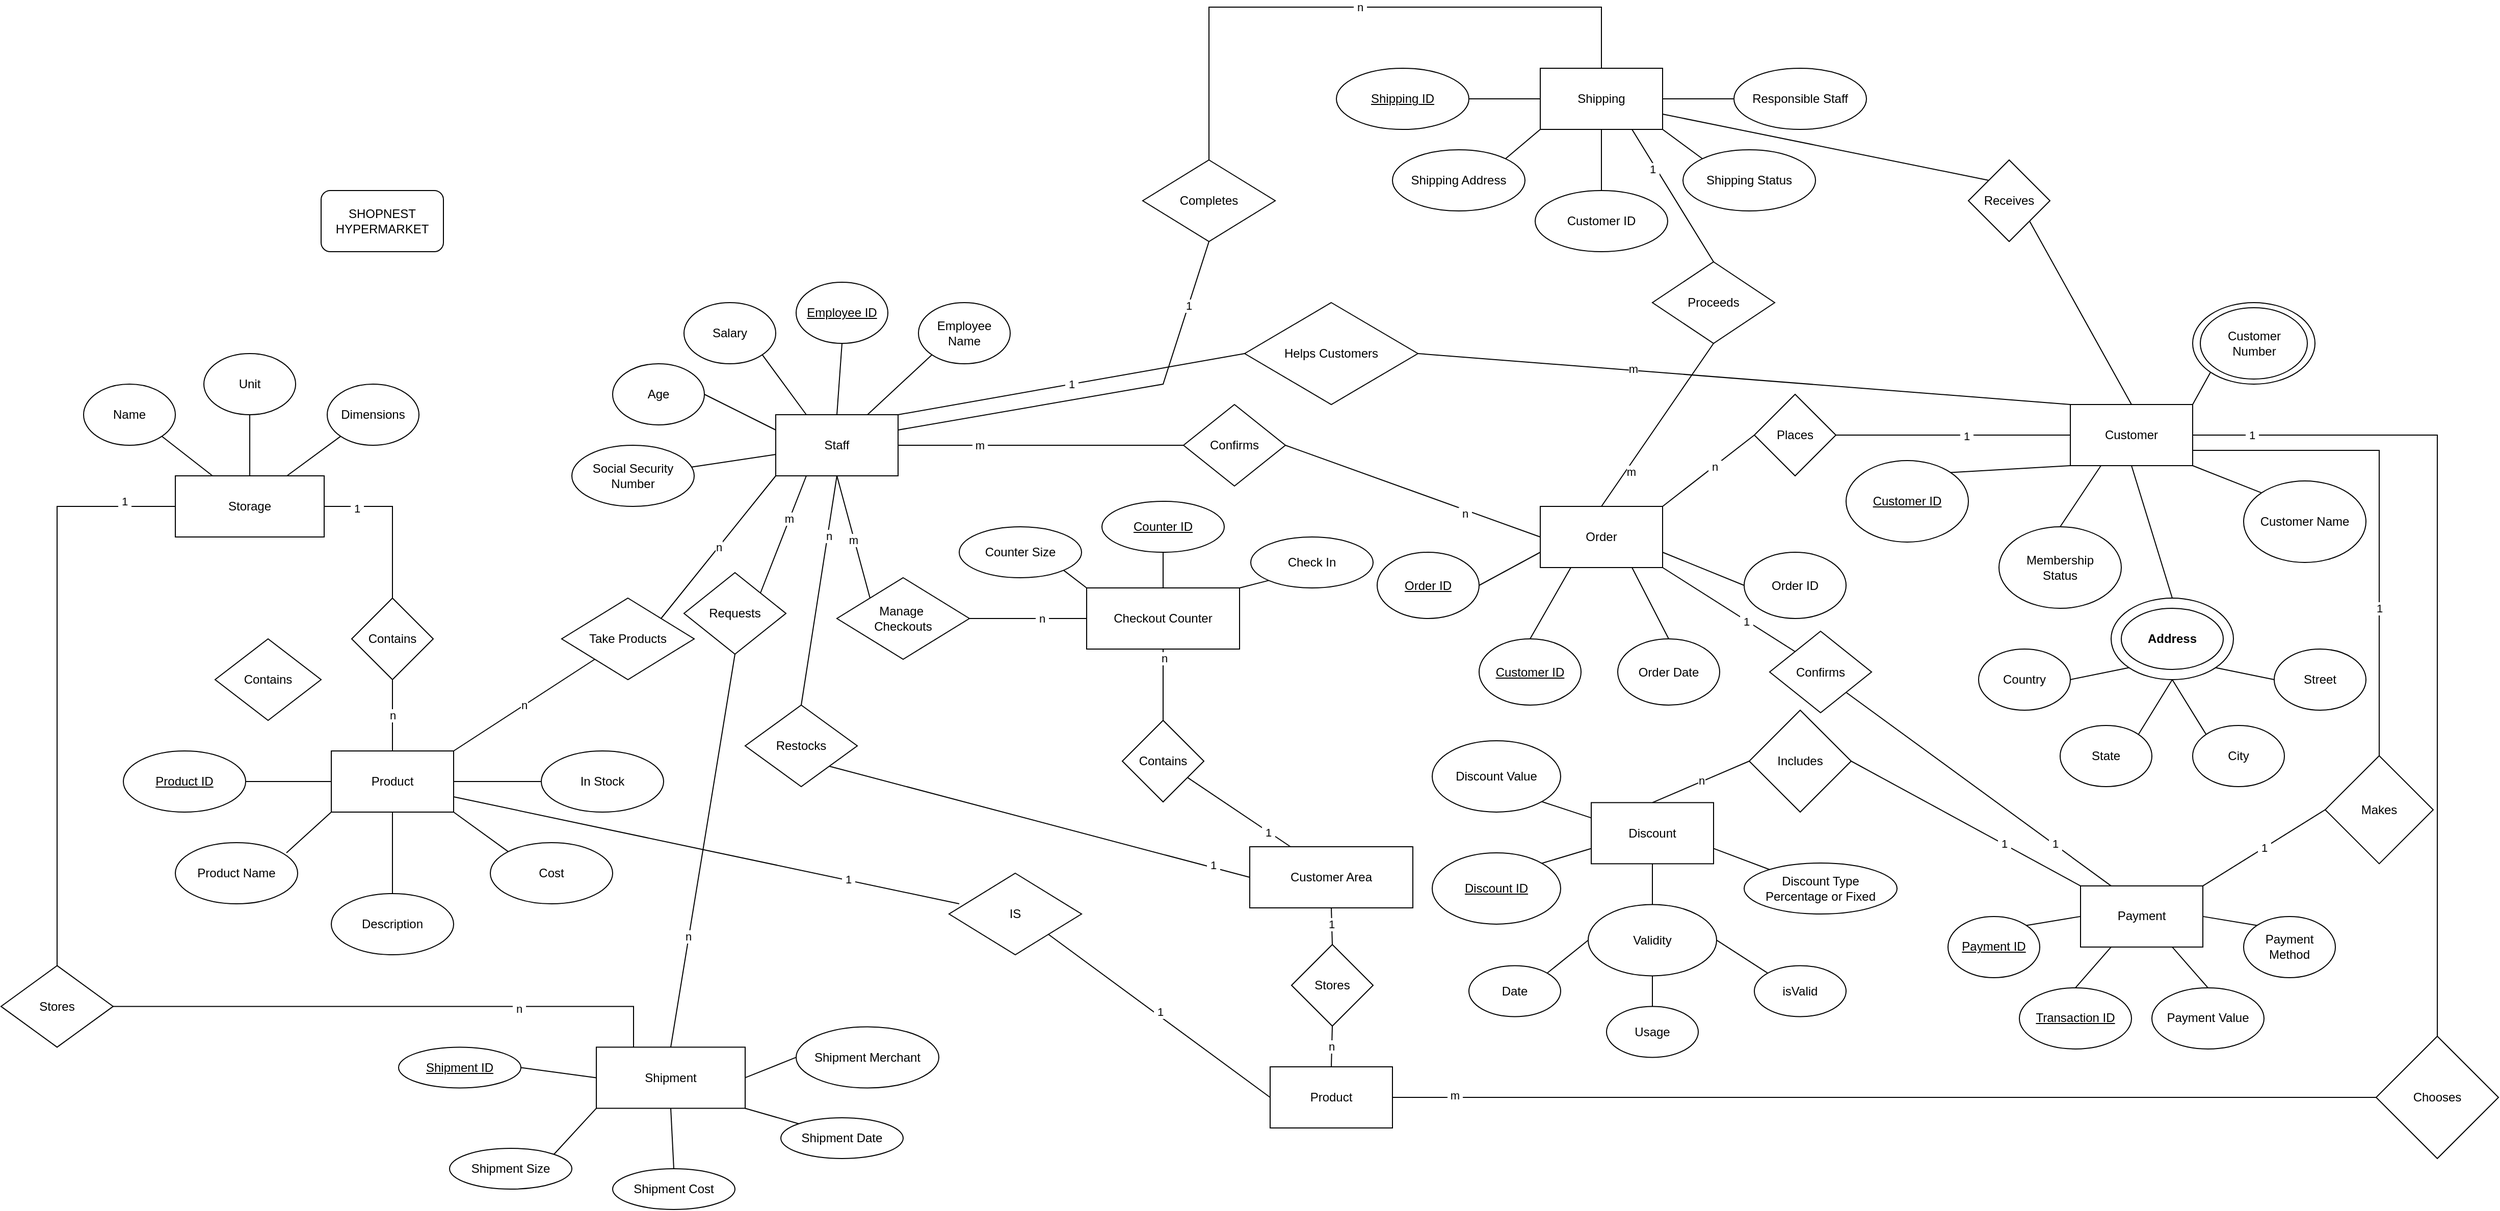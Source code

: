 <mxfile version="26.2.9">
  <diagram id="C5RBs43oDa-KdzZeNtuy" name="Page-1">
    <mxGraphModel dx="1801" dy="1980" grid="1" gridSize="10" guides="1" tooltips="1" connect="1" arrows="1" fold="1" page="1" pageScale="1" pageWidth="827" pageHeight="1169" math="0" shadow="0">
      <root>
        <mxCell id="WIyWlLk6GJQsqaUBKTNV-0" />
        <mxCell id="WIyWlLk6GJQsqaUBKTNV-1" parent="WIyWlLk6GJQsqaUBKTNV-0" />
        <mxCell id="JDoU0mqT-Fxx7BkTyrQs-37" value="SHOPNEST&lt;div&gt;HYPERMARKET&lt;/div&gt;" style="rounded=1;whiteSpace=wrap;html=1;" parent="WIyWlLk6GJQsqaUBKTNV-1" vertex="1">
          <mxGeometry x="484" y="-10" width="120" height="60" as="geometry" />
        </mxCell>
        <mxCell id="JDoU0mqT-Fxx7BkTyrQs-38" value="Storage" style="rounded=0;whiteSpace=wrap;html=1;" parent="WIyWlLk6GJQsqaUBKTNV-1" vertex="1">
          <mxGeometry x="341" y="270" width="146" height="60" as="geometry" />
        </mxCell>
        <mxCell id="JDoU0mqT-Fxx7BkTyrQs-170" style="edgeStyle=orthogonalEdgeStyle;rounded=0;orthogonalLoop=1;jettySize=auto;html=1;exitX=1;exitY=0.5;exitDx=0;exitDy=0;endArrow=none;startFill=0;entryX=0.5;entryY=0;entryDx=0;entryDy=0;" parent="WIyWlLk6GJQsqaUBKTNV-1" source="JDoU0mqT-Fxx7BkTyrQs-58" target="JDoU0mqT-Fxx7BkTyrQs-172" edge="1">
          <mxGeometry relative="1" as="geometry">
            <mxPoint x="2560" y="770.0" as="targetPoint" />
          </mxGeometry>
        </mxCell>
        <mxCell id="JDoU0mqT-Fxx7BkTyrQs-173" value="&amp;nbsp;1&amp;nbsp;" style="edgeLabel;html=1;align=center;verticalAlign=middle;resizable=0;points=[];" parent="JDoU0mqT-Fxx7BkTyrQs-170" vertex="1" connectable="0">
          <mxGeometry x="-0.861" relative="1" as="geometry">
            <mxPoint as="offset" />
          </mxGeometry>
        </mxCell>
        <mxCell id="JDoU0mqT-Fxx7BkTyrQs-82" value="Contains" style="rhombus;whiteSpace=wrap;html=1;" parent="WIyWlLk6GJQsqaUBKTNV-1" vertex="1">
          <mxGeometry x="514" y="390" width="80" height="80" as="geometry" />
        </mxCell>
        <mxCell id="JDoU0mqT-Fxx7BkTyrQs-90" value="Take Products" style="rhombus;whiteSpace=wrap;html=1;" parent="WIyWlLk6GJQsqaUBKTNV-1" vertex="1">
          <mxGeometry x="720" y="390" width="130" height="80" as="geometry" />
        </mxCell>
        <mxCell id="JDoU0mqT-Fxx7BkTyrQs-98" value="" style="endArrow=none;html=1;rounded=0;exitX=1;exitY=0.5;exitDx=0;exitDy=0;entryX=0.5;entryY=0;entryDx=0;entryDy=0;" parent="WIyWlLk6GJQsqaUBKTNV-1" source="JDoU0mqT-Fxx7BkTyrQs-38" target="JDoU0mqT-Fxx7BkTyrQs-82" edge="1">
          <mxGeometry width="50" height="50" relative="1" as="geometry">
            <mxPoint x="610" y="390" as="sourcePoint" />
            <mxPoint x="660" y="340" as="targetPoint" />
            <Array as="points">
              <mxPoint x="554" y="300" />
            </Array>
          </mxGeometry>
        </mxCell>
        <mxCell id="JDoU0mqT-Fxx7BkTyrQs-100" value="&amp;nbsp;1&amp;nbsp;" style="edgeLabel;html=1;align=center;verticalAlign=middle;resizable=0;points=[];" parent="JDoU0mqT-Fxx7BkTyrQs-98" vertex="1" connectable="0">
          <mxGeometry x="-0.595" y="-2" relative="1" as="geometry">
            <mxPoint as="offset" />
          </mxGeometry>
        </mxCell>
        <mxCell id="JDoU0mqT-Fxx7BkTyrQs-102" value="n" style="endArrow=none;html=1;rounded=0;exitX=1;exitY=0;exitDx=0;exitDy=0;entryX=0;entryY=1;entryDx=0;entryDy=0;" parent="WIyWlLk6GJQsqaUBKTNV-1" edge="1">
          <mxGeometry width="50" height="50" relative="1" as="geometry">
            <mxPoint x="817.5" y="410" as="sourcePoint" />
            <mxPoint x="930.0" y="270" as="targetPoint" />
          </mxGeometry>
        </mxCell>
        <mxCell id="JDoU0mqT-Fxx7BkTyrQs-103" value="Restocks" style="rhombus;whiteSpace=wrap;html=1;" parent="WIyWlLk6GJQsqaUBKTNV-1" vertex="1">
          <mxGeometry x="900" y="495" width="110" height="80" as="geometry" />
        </mxCell>
        <mxCell id="JDoU0mqT-Fxx7BkTyrQs-104" value="" style="endArrow=none;html=1;rounded=0;entryX=0.5;entryY=1;entryDx=0;entryDy=0;exitX=0.5;exitY=0;exitDx=0;exitDy=0;" parent="WIyWlLk6GJQsqaUBKTNV-1" source="JDoU0mqT-Fxx7BkTyrQs-103" target="JDoU0mqT-Fxx7BkTyrQs-88" edge="1">
          <mxGeometry width="50" height="50" relative="1" as="geometry">
            <mxPoint x="710" y="500" as="sourcePoint" />
            <mxPoint x="760" y="450" as="targetPoint" />
          </mxGeometry>
        </mxCell>
        <mxCell id="JDoU0mqT-Fxx7BkTyrQs-168" value="n" style="edgeLabel;html=1;align=center;verticalAlign=middle;resizable=0;points=[];" parent="JDoU0mqT-Fxx7BkTyrQs-104" vertex="1" connectable="0">
          <mxGeometry x="0.495" y="-4" relative="1" as="geometry">
            <mxPoint x="-3" y="1" as="offset" />
          </mxGeometry>
        </mxCell>
        <mxCell id="JDoU0mqT-Fxx7BkTyrQs-174" style="edgeStyle=orthogonalEdgeStyle;rounded=0;orthogonalLoop=1;jettySize=auto;html=1;exitX=1;exitY=0.5;exitDx=0;exitDy=0;entryX=0;entryY=0.5;entryDx=0;entryDy=0;endArrow=none;startFill=0;" parent="WIyWlLk6GJQsqaUBKTNV-1" source="JDoU0mqT-Fxx7BkTyrQs-108" target="JDoU0mqT-Fxx7BkTyrQs-172" edge="1">
          <mxGeometry relative="1" as="geometry" />
        </mxCell>
        <mxCell id="JDoU0mqT-Fxx7BkTyrQs-175" value="&amp;nbsp;m&amp;nbsp;" style="edgeLabel;html=1;align=center;verticalAlign=middle;resizable=0;points=[];" parent="JDoU0mqT-Fxx7BkTyrQs-174" vertex="1" connectable="0">
          <mxGeometry x="-0.874" y="2" relative="1" as="geometry">
            <mxPoint as="offset" />
          </mxGeometry>
        </mxCell>
        <mxCell id="JDoU0mqT-Fxx7BkTyrQs-109" value="IS" style="rhombus;whiteSpace=wrap;html=1;" parent="WIyWlLk6GJQsqaUBKTNV-1" vertex="1">
          <mxGeometry x="1100" y="660" width="130" height="80" as="geometry" />
        </mxCell>
        <mxCell id="JDoU0mqT-Fxx7BkTyrQs-110" value="" style="endArrow=none;html=1;rounded=0;exitX=1;exitY=1;exitDx=0;exitDy=0;entryX=0;entryY=0.5;entryDx=0;entryDy=0;" parent="WIyWlLk6GJQsqaUBKTNV-1" source="JDoU0mqT-Fxx7BkTyrQs-109" target="JDoU0mqT-Fxx7BkTyrQs-108" edge="1">
          <mxGeometry width="50" height="50" relative="1" as="geometry">
            <mxPoint x="960" y="690" as="sourcePoint" />
            <mxPoint x="1010" y="640" as="targetPoint" />
          </mxGeometry>
        </mxCell>
        <mxCell id="JDoU0mqT-Fxx7BkTyrQs-111" value="&amp;nbsp;1&amp;nbsp;" style="edgeLabel;html=1;align=center;verticalAlign=middle;resizable=0;points=[];" parent="JDoU0mqT-Fxx7BkTyrQs-110" vertex="1" connectable="0">
          <mxGeometry x="-0.015" y="4" relative="1" as="geometry">
            <mxPoint as="offset" />
          </mxGeometry>
        </mxCell>
        <mxCell id="JDoU0mqT-Fxx7BkTyrQs-112" value="" style="endArrow=none;html=1;rounded=0;exitX=0.077;exitY=0.375;exitDx=0;exitDy=0;entryX=1;entryY=0.75;entryDx=0;entryDy=0;exitPerimeter=0;" parent="WIyWlLk6GJQsqaUBKTNV-1" source="JDoU0mqT-Fxx7BkTyrQs-109" target="JDoU0mqT-Fxx7BkTyrQs-81" edge="1">
          <mxGeometry width="50" height="50" relative="1" as="geometry">
            <mxPoint x="960" y="690" as="sourcePoint" />
            <mxPoint x="1010" y="640" as="targetPoint" />
          </mxGeometry>
        </mxCell>
        <mxCell id="JDoU0mqT-Fxx7BkTyrQs-113" value="&amp;nbsp;1&amp;nbsp;" style="edgeLabel;html=1;align=center;verticalAlign=middle;resizable=0;points=[];" parent="JDoU0mqT-Fxx7BkTyrQs-112" vertex="1" connectable="0">
          <mxGeometry x="-0.559" y="-1" relative="1" as="geometry">
            <mxPoint as="offset" />
          </mxGeometry>
        </mxCell>
        <mxCell id="JDoU0mqT-Fxx7BkTyrQs-115" value="Helps Customers" style="rhombus;whiteSpace=wrap;html=1;" parent="WIyWlLk6GJQsqaUBKTNV-1" vertex="1">
          <mxGeometry x="1390" y="100" width="170" height="100" as="geometry" />
        </mxCell>
        <mxCell id="JDoU0mqT-Fxx7BkTyrQs-116" value="&amp;nbsp;1&amp;nbsp;" style="endArrow=none;html=1;rounded=0;exitX=1;exitY=0;exitDx=0;exitDy=0;entryX=0;entryY=0.5;entryDx=0;entryDy=0;" parent="WIyWlLk6GJQsqaUBKTNV-1" source="JDoU0mqT-Fxx7BkTyrQs-88" target="JDoU0mqT-Fxx7BkTyrQs-115" edge="1">
          <mxGeometry width="50" height="50" relative="1" as="geometry">
            <mxPoint x="1030" y="480" as="sourcePoint" />
            <mxPoint x="1080" y="430" as="targetPoint" />
          </mxGeometry>
        </mxCell>
        <mxCell id="JDoU0mqT-Fxx7BkTyrQs-118" value="" style="endArrow=none;html=1;rounded=0;exitX=0;exitY=0;exitDx=0;exitDy=0;entryX=1;entryY=0.5;entryDx=0;entryDy=0;" parent="WIyWlLk6GJQsqaUBKTNV-1" source="JDoU0mqT-Fxx7BkTyrQs-58" target="JDoU0mqT-Fxx7BkTyrQs-115" edge="1">
          <mxGeometry width="50" height="50" relative="1" as="geometry">
            <mxPoint x="1225" y="890" as="sourcePoint" />
            <mxPoint x="1565" y="430" as="targetPoint" />
          </mxGeometry>
        </mxCell>
        <mxCell id="JDoU0mqT-Fxx7BkTyrQs-119" value="m" style="edgeLabel;html=1;align=center;verticalAlign=middle;resizable=0;points=[];" parent="JDoU0mqT-Fxx7BkTyrQs-118" vertex="1" connectable="0">
          <mxGeometry x="0.406" y="4" relative="1" as="geometry">
            <mxPoint x="21" y="-4" as="offset" />
          </mxGeometry>
        </mxCell>
        <mxCell id="JDoU0mqT-Fxx7BkTyrQs-130" value="" style="endArrow=none;html=1;rounded=0;entryX=0.25;entryY=0;entryDx=0;entryDy=0;" parent="WIyWlLk6GJQsqaUBKTNV-1" source="JDoU0mqT-Fxx7BkTyrQs-133" target="JDoU0mqT-Fxx7BkTyrQs-89" edge="1">
          <mxGeometry width="50" height="50" relative="1" as="geometry">
            <mxPoint x="1761.134" y="822.709" as="sourcePoint" />
            <mxPoint x="1595" y="740" as="targetPoint" />
          </mxGeometry>
        </mxCell>
        <mxCell id="JDoU0mqT-Fxx7BkTyrQs-138" value="&amp;nbsp;1&amp;nbsp;" style="edgeLabel;html=1;align=center;verticalAlign=middle;resizable=0;points=[];" parent="JDoU0mqT-Fxx7BkTyrQs-130" vertex="1" connectable="0">
          <mxGeometry x="0.546" y="-1" relative="1" as="geometry">
            <mxPoint x="1" as="offset" />
          </mxGeometry>
        </mxCell>
        <mxCell id="JDoU0mqT-Fxx7BkTyrQs-132" value="" style="endArrow=none;html=1;rounded=0;entryX=0.5;entryY=0;entryDx=0;entryDy=0;" parent="WIyWlLk6GJQsqaUBKTNV-1" source="JDoU0mqT-Fxx7BkTyrQs-131" target="JDoU0mqT-Fxx7BkTyrQs-133" edge="1">
          <mxGeometry width="50" height="50" relative="1" as="geometry">
            <mxPoint x="1478" y="673" as="sourcePoint" />
            <mxPoint x="1320" y="574" as="targetPoint" />
          </mxGeometry>
        </mxCell>
        <mxCell id="JDoU0mqT-Fxx7BkTyrQs-141" value="&amp;nbsp;n&amp;nbsp;" style="edgeLabel;html=1;align=center;verticalAlign=middle;resizable=0;points=[];" parent="JDoU0mqT-Fxx7BkTyrQs-132" vertex="1" connectable="0">
          <mxGeometry x="-0.752" y="1" relative="1" as="geometry">
            <mxPoint as="offset" />
          </mxGeometry>
        </mxCell>
        <mxCell id="JDoU0mqT-Fxx7BkTyrQs-133" value="Contains" style="rhombus;whiteSpace=wrap;html=1;" parent="WIyWlLk6GJQsqaUBKTNV-1" vertex="1">
          <mxGeometry x="1270" y="510" width="80" height="80" as="geometry" />
        </mxCell>
        <mxCell id="JDoU0mqT-Fxx7BkTyrQs-137" value="" style="endArrow=none;html=1;rounded=0;exitX=1;exitY=1;exitDx=0;exitDy=0;entryX=0;entryY=0.5;entryDx=0;entryDy=0;" parent="WIyWlLk6GJQsqaUBKTNV-1" source="JDoU0mqT-Fxx7BkTyrQs-103" target="JDoU0mqT-Fxx7BkTyrQs-89" edge="1">
          <mxGeometry width="50" height="50" relative="1" as="geometry">
            <mxPoint x="1200" y="510" as="sourcePoint" />
            <mxPoint x="1250" y="460" as="targetPoint" />
          </mxGeometry>
        </mxCell>
        <mxCell id="JDoU0mqT-Fxx7BkTyrQs-169" value="&amp;nbsp;1&amp;nbsp;" style="edgeLabel;html=1;align=center;verticalAlign=middle;resizable=0;points=[];" parent="JDoU0mqT-Fxx7BkTyrQs-137" vertex="1" connectable="0">
          <mxGeometry x="0.822" y="3" relative="1" as="geometry">
            <mxPoint as="offset" />
          </mxGeometry>
        </mxCell>
        <mxCell id="JDoU0mqT-Fxx7BkTyrQs-139" value="Manage&amp;nbsp;&lt;div&gt;Checkouts&lt;/div&gt;" style="rhombus;whiteSpace=wrap;html=1;" parent="WIyWlLk6GJQsqaUBKTNV-1" vertex="1">
          <mxGeometry x="990" y="370" width="130" height="80" as="geometry" />
        </mxCell>
        <mxCell id="JDoU0mqT-Fxx7BkTyrQs-140" value="" style="endArrow=none;html=1;rounded=0;entryX=0.5;entryY=1;entryDx=0;entryDy=0;exitX=0;exitY=0;exitDx=0;exitDy=0;" parent="WIyWlLk6GJQsqaUBKTNV-1" source="JDoU0mqT-Fxx7BkTyrQs-139" target="JDoU0mqT-Fxx7BkTyrQs-88" edge="1">
          <mxGeometry width="50" height="50" relative="1" as="geometry">
            <mxPoint x="900" y="430" as="sourcePoint" />
            <mxPoint x="950" y="380" as="targetPoint" />
          </mxGeometry>
        </mxCell>
        <mxCell id="JDoU0mqT-Fxx7BkTyrQs-142" value="m" style="edgeLabel;html=1;align=center;verticalAlign=middle;resizable=0;points=[];" parent="JDoU0mqT-Fxx7BkTyrQs-140" vertex="1" connectable="0">
          <mxGeometry x="-0.04" y="1" relative="1" as="geometry">
            <mxPoint as="offset" />
          </mxGeometry>
        </mxCell>
        <mxCell id="JDoU0mqT-Fxx7BkTyrQs-148" value="Places" style="rhombus;whiteSpace=wrap;html=1;" parent="WIyWlLk6GJQsqaUBKTNV-1" vertex="1">
          <mxGeometry x="1890" y="190" width="80" height="80" as="geometry" />
        </mxCell>
        <mxCell id="JDoU0mqT-Fxx7BkTyrQs-154" value="" style="endArrow=none;html=1;rounded=0;exitX=1;exitY=0.5;exitDx=0;exitDy=0;entryX=0;entryY=0.5;entryDx=0;entryDy=0;" parent="WIyWlLk6GJQsqaUBKTNV-1" source="JDoU0mqT-Fxx7BkTyrQs-148" target="JDoU0mqT-Fxx7BkTyrQs-58" edge="1">
          <mxGeometry width="50" height="50" relative="1" as="geometry">
            <mxPoint x="2080" y="255" as="sourcePoint" />
            <mxPoint x="2130" y="205" as="targetPoint" />
          </mxGeometry>
        </mxCell>
        <mxCell id="JDoU0mqT-Fxx7BkTyrQs-160" value="&amp;nbsp;1&amp;nbsp;" style="edgeLabel;html=1;align=center;verticalAlign=middle;resizable=0;points=[];" parent="JDoU0mqT-Fxx7BkTyrQs-154" vertex="1" connectable="0">
          <mxGeometry x="0.119" y="-1" relative="1" as="geometry">
            <mxPoint x="-1" as="offset" />
          </mxGeometry>
        </mxCell>
        <mxCell id="JDoU0mqT-Fxx7BkTyrQs-156" value="" style="endArrow=none;html=1;rounded=0;entryX=0;entryY=0.5;entryDx=0;entryDy=0;exitX=1;exitY=0;exitDx=0;exitDy=0;" parent="WIyWlLk6GJQsqaUBKTNV-1" source="JDoU0mqT-Fxx7BkTyrQs-147" target="JDoU0mqT-Fxx7BkTyrQs-148" edge="1">
          <mxGeometry width="50" height="50" relative="1" as="geometry">
            <mxPoint x="1856" y="320" as="sourcePoint" />
            <mxPoint x="1906" y="270" as="targetPoint" />
          </mxGeometry>
        </mxCell>
        <mxCell id="JDoU0mqT-Fxx7BkTyrQs-161" value="&amp;nbsp;n&amp;nbsp;" style="edgeLabel;html=1;align=center;verticalAlign=middle;resizable=0;points=[];" parent="JDoU0mqT-Fxx7BkTyrQs-156" vertex="1" connectable="0">
          <mxGeometry x="0.131" y="-1" relative="1" as="geometry">
            <mxPoint x="-1" as="offset" />
          </mxGeometry>
        </mxCell>
        <mxCell id="JDoU0mqT-Fxx7BkTyrQs-157" value="Confirms" style="rhombus;whiteSpace=wrap;html=1;" parent="WIyWlLk6GJQsqaUBKTNV-1" vertex="1">
          <mxGeometry x="1330" y="200" width="100" height="80" as="geometry" />
        </mxCell>
        <mxCell id="JDoU0mqT-Fxx7BkTyrQs-158" value="" style="endArrow=none;html=1;rounded=0;exitX=1;exitY=0.5;exitDx=0;exitDy=0;entryX=0;entryY=0.5;entryDx=0;entryDy=0;" parent="WIyWlLk6GJQsqaUBKTNV-1" source="JDoU0mqT-Fxx7BkTyrQs-88" target="JDoU0mqT-Fxx7BkTyrQs-157" edge="1">
          <mxGeometry width="50" height="50" relative="1" as="geometry">
            <mxPoint x="1130" y="290" as="sourcePoint" />
            <mxPoint x="1180" y="240" as="targetPoint" />
          </mxGeometry>
        </mxCell>
        <mxCell id="JDoU0mqT-Fxx7BkTyrQs-166" value="&amp;nbsp;m&amp;nbsp;" style="edgeLabel;html=1;align=center;verticalAlign=middle;resizable=0;points=[];" parent="JDoU0mqT-Fxx7BkTyrQs-158" vertex="1" connectable="0">
          <mxGeometry x="-0.428" relative="1" as="geometry">
            <mxPoint as="offset" />
          </mxGeometry>
        </mxCell>
        <mxCell id="JDoU0mqT-Fxx7BkTyrQs-159" value="" style="endArrow=none;html=1;rounded=0;exitX=1;exitY=0.5;exitDx=0;exitDy=0;entryX=0;entryY=0.5;entryDx=0;entryDy=0;" parent="WIyWlLk6GJQsqaUBKTNV-1" source="JDoU0mqT-Fxx7BkTyrQs-157" target="JDoU0mqT-Fxx7BkTyrQs-147" edge="1">
          <mxGeometry width="50" height="50" relative="1" as="geometry">
            <mxPoint x="1510" y="280" as="sourcePoint" />
            <mxPoint x="1560" y="230" as="targetPoint" />
          </mxGeometry>
        </mxCell>
        <mxCell id="JDoU0mqT-Fxx7BkTyrQs-167" value="&amp;nbsp;n&amp;nbsp;" style="edgeLabel;html=1;align=center;verticalAlign=middle;resizable=0;points=[];" parent="JDoU0mqT-Fxx7BkTyrQs-159" vertex="1" connectable="0">
          <mxGeometry x="0.412" y="-3" relative="1" as="geometry">
            <mxPoint as="offset" />
          </mxGeometry>
        </mxCell>
        <mxCell id="JDoU0mqT-Fxx7BkTyrQs-172" value="Chooses" style="rhombus;whiteSpace=wrap;html=1;" parent="WIyWlLk6GJQsqaUBKTNV-1" vertex="1">
          <mxGeometry x="2500" y="820" width="120" height="120" as="geometry" />
        </mxCell>
        <mxCell id="JDoU0mqT-Fxx7BkTyrQs-202" value="Includes" style="rhombus;whiteSpace=wrap;html=1;" parent="WIyWlLk6GJQsqaUBKTNV-1" vertex="1">
          <mxGeometry x="1885" y="500" width="100" height="100" as="geometry" />
        </mxCell>
        <mxCell id="JDoU0mqT-Fxx7BkTyrQs-204" value="" style="endArrow=none;html=1;rounded=0;exitX=0;exitY=0;exitDx=0;exitDy=0;entryX=1;entryY=0.5;entryDx=0;entryDy=0;" parent="WIyWlLk6GJQsqaUBKTNV-1" source="wQeboseZfG4OELj0lx4l-16" target="JDoU0mqT-Fxx7BkTyrQs-202" edge="1">
          <mxGeometry width="50" height="50" relative="1" as="geometry">
            <mxPoint x="1850" y="460" as="sourcePoint" />
            <mxPoint x="1900" y="410" as="targetPoint" />
          </mxGeometry>
        </mxCell>
        <mxCell id="JDoU0mqT-Fxx7BkTyrQs-205" value="&amp;nbsp;1&amp;nbsp;" style="edgeLabel;html=1;align=center;verticalAlign=middle;resizable=0;points=[];" parent="JDoU0mqT-Fxx7BkTyrQs-204" vertex="1" connectable="0">
          <mxGeometry x="-0.329" relative="1" as="geometry">
            <mxPoint y="-1" as="offset" />
          </mxGeometry>
        </mxCell>
        <mxCell id="wQeboseZfG4OELj0lx4l-0" value="Requests" style="rhombus;whiteSpace=wrap;html=1;" parent="WIyWlLk6GJQsqaUBKTNV-1" vertex="1">
          <mxGeometry x="840" y="365" width="100" height="80" as="geometry" />
        </mxCell>
        <mxCell id="wQeboseZfG4OELj0lx4l-1" value="" style="endArrow=none;html=1;rounded=0;entryX=0.25;entryY=1;entryDx=0;entryDy=0;exitX=1;exitY=0;exitDx=0;exitDy=0;" parent="WIyWlLk6GJQsqaUBKTNV-1" source="wQeboseZfG4OELj0lx4l-0" target="JDoU0mqT-Fxx7BkTyrQs-88" edge="1">
          <mxGeometry width="50" height="50" relative="1" as="geometry">
            <mxPoint x="790" y="570" as="sourcePoint" />
            <mxPoint x="840" y="520" as="targetPoint" />
          </mxGeometry>
        </mxCell>
        <mxCell id="wQeboseZfG4OELj0lx4l-7" value="&amp;nbsp;m&amp;nbsp;" style="edgeLabel;html=1;align=center;verticalAlign=middle;resizable=0;points=[];" parent="wQeboseZfG4OELj0lx4l-1" vertex="1" connectable="0">
          <mxGeometry x="0.265" y="1" relative="1" as="geometry">
            <mxPoint as="offset" />
          </mxGeometry>
        </mxCell>
        <mxCell id="wQeboseZfG4OELj0lx4l-8" value="" style="endArrow=none;html=1;rounded=0;entryX=0.5;entryY=1;entryDx=0;entryDy=0;exitX=0.5;exitY=0;exitDx=0;exitDy=0;" parent="WIyWlLk6GJQsqaUBKTNV-1" source="JDoU0mqT-Fxx7BkTyrQs-216" target="wQeboseZfG4OELj0lx4l-0" edge="1">
          <mxGeometry width="50" height="50" relative="1" as="geometry">
            <mxPoint x="810" y="720" as="sourcePoint" />
            <mxPoint x="860" y="670" as="targetPoint" />
          </mxGeometry>
        </mxCell>
        <mxCell id="wQeboseZfG4OELj0lx4l-9" value="n" style="edgeLabel;html=1;align=center;verticalAlign=middle;resizable=0;points=[];" parent="wQeboseZfG4OELj0lx4l-8" vertex="1" connectable="0">
          <mxGeometry x="-0.437" y="1" relative="1" as="geometry">
            <mxPoint as="offset" />
          </mxGeometry>
        </mxCell>
        <mxCell id="wQeboseZfG4OELj0lx4l-11" style="edgeStyle=orthogonalEdgeStyle;rounded=0;orthogonalLoop=1;jettySize=auto;html=1;exitX=1;exitY=0.5;exitDx=0;exitDy=0;entryX=0.25;entryY=0;entryDx=0;entryDy=0;endArrow=none;startFill=0;" parent="WIyWlLk6GJQsqaUBKTNV-1" source="wQeboseZfG4OELj0lx4l-10" target="JDoU0mqT-Fxx7BkTyrQs-216" edge="1">
          <mxGeometry relative="1" as="geometry" />
        </mxCell>
        <mxCell id="wQeboseZfG4OELj0lx4l-14" value="&amp;nbsp;n&amp;nbsp;" style="edgeLabel;html=1;align=center;verticalAlign=middle;resizable=0;points=[];" parent="wQeboseZfG4OELj0lx4l-11" vertex="1" connectable="0">
          <mxGeometry x="0.444" y="-2" relative="1" as="geometry">
            <mxPoint as="offset" />
          </mxGeometry>
        </mxCell>
        <mxCell id="wQeboseZfG4OELj0lx4l-13" style="edgeStyle=orthogonalEdgeStyle;rounded=0;orthogonalLoop=1;jettySize=auto;html=1;exitX=0.5;exitY=0;exitDx=0;exitDy=0;entryX=0;entryY=0.5;entryDx=0;entryDy=0;endArrow=none;startFill=0;" parent="WIyWlLk6GJQsqaUBKTNV-1" source="wQeboseZfG4OELj0lx4l-10" target="JDoU0mqT-Fxx7BkTyrQs-38" edge="1">
          <mxGeometry relative="1" as="geometry" />
        </mxCell>
        <mxCell id="wQeboseZfG4OELj0lx4l-15" value="&amp;nbsp;1&amp;nbsp;" style="edgeLabel;html=1;align=center;verticalAlign=middle;resizable=0;points=[];" parent="wQeboseZfG4OELj0lx4l-13" vertex="1" connectable="0">
          <mxGeometry x="0.824" y="5" relative="1" as="geometry">
            <mxPoint x="-1" as="offset" />
          </mxGeometry>
        </mxCell>
        <mxCell id="wQeboseZfG4OELj0lx4l-10" value="Stores" style="rhombus;whiteSpace=wrap;html=1;" parent="WIyWlLk6GJQsqaUBKTNV-1" vertex="1">
          <mxGeometry x="170" y="750.71" width="110" height="80" as="geometry" />
        </mxCell>
        <mxCell id="wQeboseZfG4OELj0lx4l-25" value="Confirms" style="rhombus;whiteSpace=wrap;html=1;" parent="WIyWlLk6GJQsqaUBKTNV-1" vertex="1">
          <mxGeometry x="1905" y="422.5" width="100" height="80" as="geometry" />
        </mxCell>
        <mxCell id="wQeboseZfG4OELj0lx4l-26" value="" style="endArrow=none;html=1;rounded=0;entryX=1;entryY=1;entryDx=0;entryDy=0;exitX=0.25;exitY=0;exitDx=0;exitDy=0;" parent="WIyWlLk6GJQsqaUBKTNV-1" source="wQeboseZfG4OELj0lx4l-16" target="wQeboseZfG4OELj0lx4l-25" edge="1">
          <mxGeometry width="50" height="50" relative="1" as="geometry">
            <mxPoint x="1810" y="650" as="sourcePoint" />
            <mxPoint x="1860" y="600" as="targetPoint" />
          </mxGeometry>
        </mxCell>
        <mxCell id="wQeboseZfG4OELj0lx4l-28" value="&amp;nbsp;1&amp;nbsp;" style="edgeLabel;html=1;align=center;verticalAlign=middle;resizable=0;points=[];" parent="wQeboseZfG4OELj0lx4l-26" vertex="1" connectable="0">
          <mxGeometry x="-0.572" y="-1" relative="1" as="geometry">
            <mxPoint as="offset" />
          </mxGeometry>
        </mxCell>
        <mxCell id="wQeboseZfG4OELj0lx4l-30" value="Makes" style="rhombus;whiteSpace=wrap;html=1;" parent="WIyWlLk6GJQsqaUBKTNV-1" vertex="1">
          <mxGeometry x="2450" y="544.71" width="106" height="106" as="geometry" />
        </mxCell>
        <mxCell id="wQeboseZfG4OELj0lx4l-32" value="&amp;nbsp;1&amp;nbsp;" style="endArrow=none;html=1;rounded=0;entryX=0;entryY=0.5;entryDx=0;entryDy=0;exitX=1;exitY=0;exitDx=0;exitDy=0;" parent="WIyWlLk6GJQsqaUBKTNV-1" source="wQeboseZfG4OELj0lx4l-16" target="wQeboseZfG4OELj0lx4l-30" edge="1">
          <mxGeometry width="50" height="50" relative="1" as="geometry">
            <mxPoint x="2420" y="670" as="sourcePoint" />
            <mxPoint x="2470" y="620" as="targetPoint" />
          </mxGeometry>
        </mxCell>
        <mxCell id="P3qpOAh_d0CqWuCj_Vti-12" value="Proceeds" style="rhombus;whiteSpace=wrap;html=1;" parent="WIyWlLk6GJQsqaUBKTNV-1" vertex="1">
          <mxGeometry x="1790" y="60" width="120" height="80" as="geometry" />
        </mxCell>
        <mxCell id="P3qpOAh_d0CqWuCj_Vti-13" value="" style="endArrow=none;html=1;rounded=0;exitX=0.5;exitY=0;exitDx=0;exitDy=0;entryX=0.5;entryY=1;entryDx=0;entryDy=0;" parent="WIyWlLk6GJQsqaUBKTNV-1" source="JDoU0mqT-Fxx7BkTyrQs-147" target="P3qpOAh_d0CqWuCj_Vti-12" edge="1">
          <mxGeometry width="50" height="50" relative="1" as="geometry">
            <mxPoint x="1730" y="270" as="sourcePoint" />
            <mxPoint x="1780" y="220" as="targetPoint" />
          </mxGeometry>
        </mxCell>
        <mxCell id="P3qpOAh_d0CqWuCj_Vti-14" value="m" style="edgeLabel;html=1;align=center;verticalAlign=middle;resizable=0;points=[];" parent="P3qpOAh_d0CqWuCj_Vti-13" vertex="1" connectable="0">
          <mxGeometry x="-0.543" y="-4" relative="1" as="geometry">
            <mxPoint as="offset" />
          </mxGeometry>
        </mxCell>
        <mxCell id="P3qpOAh_d0CqWuCj_Vti-17" value="Completes" style="rhombus;whiteSpace=wrap;html=1;" parent="WIyWlLk6GJQsqaUBKTNV-1" vertex="1">
          <mxGeometry x="1290" y="-40" width="130" height="80" as="geometry" />
        </mxCell>
        <mxCell id="P3qpOAh_d0CqWuCj_Vti-18" value="" style="endArrow=none;html=1;rounded=0;exitX=1;exitY=0.25;exitDx=0;exitDy=0;entryX=0.5;entryY=1;entryDx=0;entryDy=0;" parent="WIyWlLk6GJQsqaUBKTNV-1" source="JDoU0mqT-Fxx7BkTyrQs-88" target="P3qpOAh_d0CqWuCj_Vti-17" edge="1">
          <mxGeometry width="50" height="50" relative="1" as="geometry">
            <mxPoint x="1110" y="230" as="sourcePoint" />
            <mxPoint x="1160" y="180" as="targetPoint" />
            <Array as="points">
              <mxPoint x="1310" y="180" />
            </Array>
          </mxGeometry>
        </mxCell>
        <mxCell id="P3qpOAh_d0CqWuCj_Vti-19" value="1" style="edgeLabel;html=1;align=center;verticalAlign=middle;resizable=0;points=[];" parent="P3qpOAh_d0CqWuCj_Vti-18" vertex="1" connectable="0">
          <mxGeometry x="0.68" relative="1" as="geometry">
            <mxPoint as="offset" />
          </mxGeometry>
        </mxCell>
        <mxCell id="P3qpOAh_d0CqWuCj_Vti-20" value="&amp;nbsp;n&amp;nbsp;" style="endArrow=none;html=1;rounded=0;exitX=0.5;exitY=0;exitDx=0;exitDy=0;entryX=0.5;entryY=0;entryDx=0;entryDy=0;" parent="WIyWlLk6GJQsqaUBKTNV-1" source="P3qpOAh_d0CqWuCj_Vti-17" target="P3qpOAh_d0CqWuCj_Vti-0" edge="1">
          <mxGeometry width="50" height="50" relative="1" as="geometry">
            <mxPoint x="1350" y="-110" as="sourcePoint" />
            <mxPoint x="1400" y="-160" as="targetPoint" />
            <Array as="points">
              <mxPoint x="1355" y="-190" />
              <mxPoint x="1560" y="-190" />
              <mxPoint x="1740" y="-190" />
            </Array>
          </mxGeometry>
        </mxCell>
        <mxCell id="P3qpOAh_d0CqWuCj_Vti-25" value="" style="group;textOpacity=0;" parent="WIyWlLk6GJQsqaUBKTNV-1" vertex="1" connectable="0">
          <mxGeometry x="730" y="80" width="430" height="220" as="geometry" />
        </mxCell>
        <mxCell id="JDoU0mqT-Fxx7BkTyrQs-195" value="" style="rounded=0;orthogonalLoop=1;jettySize=auto;html=1;endArrow=none;startFill=0;" parent="P3qpOAh_d0CqWuCj_Vti-25" source="JDoU0mqT-Fxx7BkTyrQs-88" target="JDoU0mqT-Fxx7BkTyrQs-193" edge="1">
          <mxGeometry relative="1" as="geometry" />
        </mxCell>
        <mxCell id="JDoU0mqT-Fxx7BkTyrQs-88" value="Staff" style="rounded=0;whiteSpace=wrap;html=1;" parent="P3qpOAh_d0CqWuCj_Vti-25" vertex="1">
          <mxGeometry x="200" y="130" width="120" height="60" as="geometry" />
        </mxCell>
        <mxCell id="JDoU0mqT-Fxx7BkTyrQs-188" value="Employee Name" style="ellipse;whiteSpace=wrap;html=1;" parent="P3qpOAh_d0CqWuCj_Vti-25" vertex="1">
          <mxGeometry x="340" y="20" width="90" height="60" as="geometry" />
        </mxCell>
        <mxCell id="JDoU0mqT-Fxx7BkTyrQs-190" value="Employee ID" style="ellipse;whiteSpace=wrap;html=1;fontStyle=4" parent="P3qpOAh_d0CqWuCj_Vti-25" vertex="1">
          <mxGeometry x="220" width="90" height="60" as="geometry" />
        </mxCell>
        <mxCell id="JDoU0mqT-Fxx7BkTyrQs-191" value="Salary" style="ellipse;whiteSpace=wrap;html=1;" parent="P3qpOAh_d0CqWuCj_Vti-25" vertex="1">
          <mxGeometry x="110" y="20" width="90" height="60" as="geometry" />
        </mxCell>
        <mxCell id="JDoU0mqT-Fxx7BkTyrQs-192" value="Age" style="ellipse;whiteSpace=wrap;html=1;" parent="P3qpOAh_d0CqWuCj_Vti-25" vertex="1">
          <mxGeometry x="40" y="80" width="90" height="60" as="geometry" />
        </mxCell>
        <mxCell id="JDoU0mqT-Fxx7BkTyrQs-193" value="Social Security&lt;div&gt;Number&lt;/div&gt;" style="ellipse;whiteSpace=wrap;html=1;" parent="P3qpOAh_d0CqWuCj_Vti-25" vertex="1">
          <mxGeometry y="160" width="120" height="60" as="geometry" />
        </mxCell>
        <mxCell id="JDoU0mqT-Fxx7BkTyrQs-197" value="" style="endArrow=none;html=1;rounded=0;entryX=0;entryY=0.25;entryDx=0;entryDy=0;exitX=1;exitY=0.5;exitDx=0;exitDy=0;" parent="P3qpOAh_d0CqWuCj_Vti-25" source="JDoU0mqT-Fxx7BkTyrQs-192" target="JDoU0mqT-Fxx7BkTyrQs-88" edge="1">
          <mxGeometry width="50" height="50" relative="1" as="geometry">
            <mxPoint x="70" y="50" as="sourcePoint" />
            <mxPoint x="120" as="targetPoint" />
          </mxGeometry>
        </mxCell>
        <mxCell id="JDoU0mqT-Fxx7BkTyrQs-198" value="" style="endArrow=none;html=1;rounded=0;entryX=1;entryY=1;entryDx=0;entryDy=0;exitX=0.25;exitY=0;exitDx=0;exitDy=0;" parent="P3qpOAh_d0CqWuCj_Vti-25" source="JDoU0mqT-Fxx7BkTyrQs-88" target="JDoU0mqT-Fxx7BkTyrQs-191" edge="1">
          <mxGeometry width="50" height="50" relative="1" as="geometry">
            <mxPoint x="200" y="130" as="sourcePoint" />
            <mxPoint x="250" y="80" as="targetPoint" />
          </mxGeometry>
        </mxCell>
        <mxCell id="JDoU0mqT-Fxx7BkTyrQs-199" value="" style="endArrow=none;html=1;rounded=0;exitX=0.5;exitY=0;exitDx=0;exitDy=0;entryX=0.5;entryY=1;entryDx=0;entryDy=0;" parent="P3qpOAh_d0CqWuCj_Vti-25" source="JDoU0mqT-Fxx7BkTyrQs-88" target="JDoU0mqT-Fxx7BkTyrQs-190" edge="1">
          <mxGeometry width="50" height="50" relative="1" as="geometry">
            <mxPoint x="250" y="80" as="sourcePoint" />
            <mxPoint x="300" y="30" as="targetPoint" />
          </mxGeometry>
        </mxCell>
        <mxCell id="JDoU0mqT-Fxx7BkTyrQs-200" value="" style="endArrow=none;html=1;rounded=0;entryX=0;entryY=1;entryDx=0;entryDy=0;exitX=0.75;exitY=0;exitDx=0;exitDy=0;" parent="P3qpOAh_d0CqWuCj_Vti-25" source="JDoU0mqT-Fxx7BkTyrQs-88" target="JDoU0mqT-Fxx7BkTyrQs-188" edge="1">
          <mxGeometry width="50" height="50" relative="1" as="geometry">
            <mxPoint x="220" y="120" as="sourcePoint" />
            <mxPoint x="270" y="70" as="targetPoint" />
          </mxGeometry>
        </mxCell>
        <mxCell id="P3qpOAh_d0CqWuCj_Vti-26" value="" style="group" parent="WIyWlLk6GJQsqaUBKTNV-1" vertex="1" connectable="0">
          <mxGeometry x="290" y="430" width="530" height="310" as="geometry" />
        </mxCell>
        <mxCell id="JDoU0mqT-Fxx7BkTyrQs-40" value="&lt;u&gt;Product ID&lt;/u&gt;" style="ellipse;whiteSpace=wrap;html=1;" parent="P3qpOAh_d0CqWuCj_Vti-26" vertex="1">
          <mxGeometry y="110" width="120" height="60" as="geometry" />
        </mxCell>
        <mxCell id="JDoU0mqT-Fxx7BkTyrQs-47" value="Product Name" style="ellipse;whiteSpace=wrap;html=1;" parent="P3qpOAh_d0CqWuCj_Vti-26" vertex="1">
          <mxGeometry x="51" y="200" width="120" height="60" as="geometry" />
        </mxCell>
        <mxCell id="JDoU0mqT-Fxx7BkTyrQs-48" value="Cost" style="ellipse;whiteSpace=wrap;html=1;" parent="P3qpOAh_d0CqWuCj_Vti-26" vertex="1">
          <mxGeometry x="360" y="200" width="120" height="60" as="geometry" />
        </mxCell>
        <mxCell id="JDoU0mqT-Fxx7BkTyrQs-49" value="In Stock" style="ellipse;whiteSpace=wrap;html=1;" parent="P3qpOAh_d0CqWuCj_Vti-26" vertex="1">
          <mxGeometry x="410" y="110" width="120" height="60" as="geometry" />
        </mxCell>
        <mxCell id="JDoU0mqT-Fxx7BkTyrQs-50" value="Description" style="ellipse;whiteSpace=wrap;html=1;" parent="P3qpOAh_d0CqWuCj_Vti-26" vertex="1">
          <mxGeometry x="204" y="250" width="120" height="60" as="geometry" />
        </mxCell>
        <mxCell id="JDoU0mqT-Fxx7BkTyrQs-81" value="Product" style="rounded=0;whiteSpace=wrap;html=1;" parent="P3qpOAh_d0CqWuCj_Vti-26" vertex="1">
          <mxGeometry x="204" y="110" width="120" height="60" as="geometry" />
        </mxCell>
        <mxCell id="JDoU0mqT-Fxx7BkTyrQs-92" value="" style="endArrow=none;html=1;rounded=0;entryX=1;entryY=0.5;entryDx=0;entryDy=0;exitX=0;exitY=0.5;exitDx=0;exitDy=0;" parent="P3qpOAh_d0CqWuCj_Vti-26" source="JDoU0mqT-Fxx7BkTyrQs-81" target="JDoU0mqT-Fxx7BkTyrQs-40" edge="1">
          <mxGeometry width="50" height="50" relative="1" as="geometry">
            <mxPoint x="160" y="190" as="sourcePoint" />
            <mxPoint x="210" y="140" as="targetPoint" />
          </mxGeometry>
        </mxCell>
        <mxCell id="JDoU0mqT-Fxx7BkTyrQs-93" value="" style="endArrow=none;html=1;rounded=0;entryX=0;entryY=1;entryDx=0;entryDy=0;" parent="P3qpOAh_d0CqWuCj_Vti-26" target="JDoU0mqT-Fxx7BkTyrQs-81" edge="1">
          <mxGeometry width="50" height="50" relative="1" as="geometry">
            <mxPoint x="160" y="210" as="sourcePoint" />
            <mxPoint x="200" y="170" as="targetPoint" />
          </mxGeometry>
        </mxCell>
        <mxCell id="JDoU0mqT-Fxx7BkTyrQs-94" value="" style="endArrow=none;html=1;rounded=0;entryX=0.5;entryY=1;entryDx=0;entryDy=0;exitX=0.5;exitY=0;exitDx=0;exitDy=0;" parent="P3qpOAh_d0CqWuCj_Vti-26" source="JDoU0mqT-Fxx7BkTyrQs-50" target="JDoU0mqT-Fxx7BkTyrQs-81" edge="1">
          <mxGeometry width="50" height="50" relative="1" as="geometry">
            <mxPoint x="200" y="280" as="sourcePoint" />
            <mxPoint x="250" y="230" as="targetPoint" />
          </mxGeometry>
        </mxCell>
        <mxCell id="JDoU0mqT-Fxx7BkTyrQs-95" value="" style="endArrow=none;html=1;rounded=0;entryX=1;entryY=0.5;entryDx=0;entryDy=0;exitX=0;exitY=0.5;exitDx=0;exitDy=0;" parent="P3qpOAh_d0CqWuCj_Vti-26" source="JDoU0mqT-Fxx7BkTyrQs-49" target="JDoU0mqT-Fxx7BkTyrQs-81" edge="1">
          <mxGeometry width="50" height="50" relative="1" as="geometry">
            <mxPoint x="300" y="220" as="sourcePoint" />
            <mxPoint x="350" y="170" as="targetPoint" />
          </mxGeometry>
        </mxCell>
        <mxCell id="JDoU0mqT-Fxx7BkTyrQs-96" value="" style="endArrow=none;html=1;rounded=0;entryX=1;entryY=1;entryDx=0;entryDy=0;exitX=0;exitY=0;exitDx=0;exitDy=0;" parent="P3qpOAh_d0CqWuCj_Vti-26" source="JDoU0mqT-Fxx7BkTyrQs-48" target="JDoU0mqT-Fxx7BkTyrQs-81" edge="1">
          <mxGeometry width="50" height="50" relative="1" as="geometry">
            <mxPoint x="270" y="260" as="sourcePoint" />
            <mxPoint x="320" y="210" as="targetPoint" />
          </mxGeometry>
        </mxCell>
        <mxCell id="JDoU0mqT-Fxx7BkTyrQs-97" value="n" style="endArrow=none;html=1;rounded=0;entryX=0.5;entryY=1;entryDx=0;entryDy=0;exitX=0.5;exitY=0;exitDx=0;exitDy=0;" parent="P3qpOAh_d0CqWuCj_Vti-26" source="JDoU0mqT-Fxx7BkTyrQs-81" target="JDoU0mqT-Fxx7BkTyrQs-82" edge="1">
          <mxGeometry width="50" height="50" relative="1" as="geometry">
            <mxPoint x="260" y="100" as="sourcePoint" />
            <mxPoint x="160" y="50" as="targetPoint" />
          </mxGeometry>
        </mxCell>
        <mxCell id="JDoU0mqT-Fxx7BkTyrQs-101" value="n" style="endArrow=none;html=1;rounded=0;exitX=1;exitY=0;exitDx=0;exitDy=0;entryX=0;entryY=1;entryDx=0;entryDy=0;" parent="P3qpOAh_d0CqWuCj_Vti-26" source="JDoU0mqT-Fxx7BkTyrQs-81" target="JDoU0mqT-Fxx7BkTyrQs-90" edge="1">
          <mxGeometry width="50" height="50" relative="1" as="geometry">
            <mxPoint x="420" y="70" as="sourcePoint" />
            <mxPoint x="470" y="20" as="targetPoint" />
          </mxGeometry>
        </mxCell>
        <mxCell id="JDoU0mqT-Fxx7BkTyrQs-217" value="Contains" style="rhombus;whiteSpace=wrap;html=1;" parent="P3qpOAh_d0CqWuCj_Vti-26" vertex="1">
          <mxGeometry x="90" width="104" height="80" as="geometry" />
        </mxCell>
        <mxCell id="P3qpOAh_d0CqWuCj_Vti-27" value="" style="group" parent="WIyWlLk6GJQsqaUBKTNV-1" vertex="1" connectable="0">
          <mxGeometry x="560" y="810.71" width="530" height="179.29" as="geometry" />
        </mxCell>
        <mxCell id="JDoU0mqT-Fxx7BkTyrQs-216" value="Shipment" style="rounded=0;whiteSpace=wrap;html=1;" parent="P3qpOAh_d0CqWuCj_Vti-27" vertex="1">
          <mxGeometry x="194" y="20" width="146" height="60" as="geometry" />
        </mxCell>
        <mxCell id="JDoU0mqT-Fxx7BkTyrQs-218" value="Shipment Merchant" style="ellipse;whiteSpace=wrap;html=1;" parent="P3qpOAh_d0CqWuCj_Vti-27" vertex="1">
          <mxGeometry x="390" width="140" height="60" as="geometry" />
        </mxCell>
        <mxCell id="JDoU0mqT-Fxx7BkTyrQs-219" value="Shipment Date" style="ellipse;whiteSpace=wrap;html=1;" parent="P3qpOAh_d0CqWuCj_Vti-27" vertex="1">
          <mxGeometry x="375" y="89.29" width="120" height="40" as="geometry" />
        </mxCell>
        <mxCell id="JDoU0mqT-Fxx7BkTyrQs-220" value="Shipment Cost" style="ellipse;whiteSpace=wrap;html=1;" parent="P3qpOAh_d0CqWuCj_Vti-27" vertex="1">
          <mxGeometry x="210" y="139.29" width="120" height="40" as="geometry" />
        </mxCell>
        <mxCell id="JDoU0mqT-Fxx7BkTyrQs-221" value="Shipment ID" style="ellipse;whiteSpace=wrap;html=1;fontStyle=4" parent="P3qpOAh_d0CqWuCj_Vti-27" vertex="1">
          <mxGeometry y="20" width="120" height="40" as="geometry" />
        </mxCell>
        <mxCell id="JDoU0mqT-Fxx7BkTyrQs-222" value="Shipment Size" style="ellipse;whiteSpace=wrap;html=1;" parent="P3qpOAh_d0CqWuCj_Vti-27" vertex="1">
          <mxGeometry x="50" y="119.29" width="120" height="40" as="geometry" />
        </mxCell>
        <mxCell id="JDoU0mqT-Fxx7BkTyrQs-224" value="" style="endArrow=none;html=1;rounded=0;entryX=0;entryY=0.5;entryDx=0;entryDy=0;exitX=1;exitY=0.5;exitDx=0;exitDy=0;" parent="P3qpOAh_d0CqWuCj_Vti-27" source="JDoU0mqT-Fxx7BkTyrQs-221" target="JDoU0mqT-Fxx7BkTyrQs-216" edge="1">
          <mxGeometry width="50" height="50" relative="1" as="geometry">
            <mxPoint x="100" y="99.29" as="sourcePoint" />
            <mxPoint x="150" y="49.29" as="targetPoint" />
          </mxGeometry>
        </mxCell>
        <mxCell id="JDoU0mqT-Fxx7BkTyrQs-225" value="" style="endArrow=none;html=1;rounded=0;entryX=0;entryY=1;entryDx=0;entryDy=0;exitX=1;exitY=0;exitDx=0;exitDy=0;" parent="P3qpOAh_d0CqWuCj_Vti-27" source="JDoU0mqT-Fxx7BkTyrQs-222" target="JDoU0mqT-Fxx7BkTyrQs-216" edge="1">
          <mxGeometry width="50" height="50" relative="1" as="geometry">
            <mxPoint x="150" y="129.29" as="sourcePoint" />
            <mxPoint x="200" y="79.29" as="targetPoint" />
          </mxGeometry>
        </mxCell>
        <mxCell id="JDoU0mqT-Fxx7BkTyrQs-226" value="" style="endArrow=none;html=1;rounded=0;entryX=0.5;entryY=1;entryDx=0;entryDy=0;exitX=0.5;exitY=0;exitDx=0;exitDy=0;" parent="P3qpOAh_d0CqWuCj_Vti-27" source="JDoU0mqT-Fxx7BkTyrQs-220" target="JDoU0mqT-Fxx7BkTyrQs-216" edge="1">
          <mxGeometry width="50" height="50" relative="1" as="geometry">
            <mxPoint x="200" y="159.29" as="sourcePoint" />
            <mxPoint x="250" y="109.29" as="targetPoint" />
          </mxGeometry>
        </mxCell>
        <mxCell id="JDoU0mqT-Fxx7BkTyrQs-227" value="" style="endArrow=none;html=1;rounded=0;entryX=1;entryY=1;entryDx=0;entryDy=0;exitX=0;exitY=0;exitDx=0;exitDy=0;" parent="P3qpOAh_d0CqWuCj_Vti-27" source="JDoU0mqT-Fxx7BkTyrQs-219" target="JDoU0mqT-Fxx7BkTyrQs-216" edge="1">
          <mxGeometry width="50" height="50" relative="1" as="geometry">
            <mxPoint x="310" y="169.29" as="sourcePoint" />
            <mxPoint x="360" y="119.29" as="targetPoint" />
          </mxGeometry>
        </mxCell>
        <mxCell id="JDoU0mqT-Fxx7BkTyrQs-228" value="" style="endArrow=none;html=1;rounded=0;entryX=0;entryY=0.5;entryDx=0;entryDy=0;exitX=1;exitY=0.5;exitDx=0;exitDy=0;" parent="P3qpOAh_d0CqWuCj_Vti-27" source="JDoU0mqT-Fxx7BkTyrQs-216" target="JDoU0mqT-Fxx7BkTyrQs-218" edge="1">
          <mxGeometry width="50" height="50" relative="1" as="geometry">
            <mxPoint x="340" y="100" as="sourcePoint" />
            <mxPoint x="410.711" y="50" as="targetPoint" />
          </mxGeometry>
        </mxCell>
        <mxCell id="P3qpOAh_d0CqWuCj_Vti-28" value="" style="group" parent="WIyWlLk6GJQsqaUBKTNV-1" vertex="1" connectable="0">
          <mxGeometry x="1574" y="530" width="456" height="310.71" as="geometry" />
        </mxCell>
        <mxCell id="JDoU0mqT-Fxx7BkTyrQs-177" value="Discount" style="rounded=0;whiteSpace=wrap;html=1;" parent="P3qpOAh_d0CqWuCj_Vti-28" vertex="1">
          <mxGeometry x="156" y="60.71" width="120" height="60" as="geometry" />
        </mxCell>
        <mxCell id="JDoU0mqT-Fxx7BkTyrQs-178" value="Validity" style="ellipse;whiteSpace=wrap;html=1;" parent="P3qpOAh_d0CqWuCj_Vti-28" vertex="1">
          <mxGeometry x="153" y="160.71" width="126" height="70" as="geometry" />
        </mxCell>
        <mxCell id="JDoU0mqT-Fxx7BkTyrQs-180" value="Date" style="ellipse;whiteSpace=wrap;html=1;" parent="P3qpOAh_d0CqWuCj_Vti-28" vertex="1">
          <mxGeometry x="36" y="220.71" width="90" height="50" as="geometry" />
        </mxCell>
        <mxCell id="JDoU0mqT-Fxx7BkTyrQs-182" value="Usage" style="ellipse;whiteSpace=wrap;html=1;" parent="P3qpOAh_d0CqWuCj_Vti-28" vertex="1">
          <mxGeometry x="171" y="260.71" width="90" height="50" as="geometry" />
        </mxCell>
        <mxCell id="JDoU0mqT-Fxx7BkTyrQs-184" value="isValid" style="ellipse;whiteSpace=wrap;html=1;" parent="P3qpOAh_d0CqWuCj_Vti-28" vertex="1">
          <mxGeometry x="316" y="220.71" width="90" height="50" as="geometry" />
        </mxCell>
        <mxCell id="JDoU0mqT-Fxx7BkTyrQs-185" value="" style="endArrow=none;html=1;rounded=0;entryX=0.5;entryY=1;entryDx=0;entryDy=0;exitX=0.5;exitY=0;exitDx=0;exitDy=0;" parent="P3qpOAh_d0CqWuCj_Vti-28" source="JDoU0mqT-Fxx7BkTyrQs-182" target="JDoU0mqT-Fxx7BkTyrQs-178" edge="1">
          <mxGeometry width="50" height="50" relative="1" as="geometry">
            <mxPoint x="126" y="170.71" as="sourcePoint" />
            <mxPoint x="176" y="120.71" as="targetPoint" />
          </mxGeometry>
        </mxCell>
        <mxCell id="JDoU0mqT-Fxx7BkTyrQs-186" value="" style="endArrow=none;html=1;rounded=0;exitX=1;exitY=0;exitDx=0;exitDy=0;entryX=0;entryY=0.5;entryDx=0;entryDy=0;" parent="P3qpOAh_d0CqWuCj_Vti-28" source="JDoU0mqT-Fxx7BkTyrQs-180" target="JDoU0mqT-Fxx7BkTyrQs-178" edge="1">
          <mxGeometry width="50" height="50" relative="1" as="geometry">
            <mxPoint x="126" y="170.71" as="sourcePoint" />
            <mxPoint x="176" y="120.71" as="targetPoint" />
          </mxGeometry>
        </mxCell>
        <mxCell id="JDoU0mqT-Fxx7BkTyrQs-187" value="" style="endArrow=none;html=1;rounded=0;exitX=1;exitY=0.5;exitDx=0;exitDy=0;entryX=0;entryY=0;entryDx=0;entryDy=0;" parent="P3qpOAh_d0CqWuCj_Vti-28" source="JDoU0mqT-Fxx7BkTyrQs-178" target="JDoU0mqT-Fxx7BkTyrQs-184" edge="1">
          <mxGeometry width="50" height="50" relative="1" as="geometry">
            <mxPoint x="126" y="170.71" as="sourcePoint" />
            <mxPoint x="176" y="120.71" as="targetPoint" />
          </mxGeometry>
        </mxCell>
        <mxCell id="JDoU0mqT-Fxx7BkTyrQs-201" value="" style="endArrow=none;html=1;rounded=0;entryX=0.5;entryY=1;entryDx=0;entryDy=0;exitX=0.5;exitY=0;exitDx=0;exitDy=0;" parent="P3qpOAh_d0CqWuCj_Vti-28" source="JDoU0mqT-Fxx7BkTyrQs-178" target="JDoU0mqT-Fxx7BkTyrQs-177" edge="1">
          <mxGeometry width="50" height="50" relative="1" as="geometry">
            <mxPoint x="96" y="210.71" as="sourcePoint" />
            <mxPoint x="146" y="160.71" as="targetPoint" />
          </mxGeometry>
        </mxCell>
        <mxCell id="JDoU0mqT-Fxx7BkTyrQs-203" value="" style="endArrow=none;html=1;rounded=0;exitX=0.5;exitY=0;exitDx=0;exitDy=0;entryX=0;entryY=0.5;entryDx=0;entryDy=0;" parent="P3qpOAh_d0CqWuCj_Vti-28" source="JDoU0mqT-Fxx7BkTyrQs-177" target="JDoU0mqT-Fxx7BkTyrQs-202" edge="1">
          <mxGeometry width="50" height="50" relative="1" as="geometry">
            <mxPoint x="326" y="20" as="sourcePoint" />
            <mxPoint x="376" y="-30" as="targetPoint" />
          </mxGeometry>
        </mxCell>
        <mxCell id="JDoU0mqT-Fxx7BkTyrQs-206" value="n" style="edgeLabel;html=1;align=center;verticalAlign=middle;resizable=0;points=[];" parent="JDoU0mqT-Fxx7BkTyrQs-203" vertex="1" connectable="0">
          <mxGeometry x="0.018" y="1" relative="1" as="geometry">
            <mxPoint as="offset" />
          </mxGeometry>
        </mxCell>
        <mxCell id="JDoU0mqT-Fxx7BkTyrQs-208" value="Discount ID" style="ellipse;whiteSpace=wrap;html=1;fontStyle=4" parent="P3qpOAh_d0CqWuCj_Vti-28" vertex="1">
          <mxGeometry y="110" width="126" height="70" as="geometry" />
        </mxCell>
        <mxCell id="JDoU0mqT-Fxx7BkTyrQs-209" value="" style="endArrow=none;html=1;rounded=0;entryX=0;entryY=0.75;entryDx=0;entryDy=0;exitX=1;exitY=0;exitDx=0;exitDy=0;" parent="P3qpOAh_d0CqWuCj_Vti-28" source="JDoU0mqT-Fxx7BkTyrQs-208" target="JDoU0mqT-Fxx7BkTyrQs-177" edge="1">
          <mxGeometry width="50" height="50" relative="1" as="geometry">
            <mxPoint x="6" y="120" as="sourcePoint" />
            <mxPoint x="56" y="70" as="targetPoint" />
          </mxGeometry>
        </mxCell>
        <mxCell id="JDoU0mqT-Fxx7BkTyrQs-211" value="&lt;div&gt;Discount Type&lt;/div&gt;Percentage or Fixed" style="ellipse;whiteSpace=wrap;html=1;" parent="P3qpOAh_d0CqWuCj_Vti-28" vertex="1">
          <mxGeometry x="306" y="120" width="150" height="50" as="geometry" />
        </mxCell>
        <mxCell id="JDoU0mqT-Fxx7BkTyrQs-212" value="Discount Value" style="ellipse;whiteSpace=wrap;html=1;" parent="P3qpOAh_d0CqWuCj_Vti-28" vertex="1">
          <mxGeometry width="126" height="70" as="geometry" />
        </mxCell>
        <mxCell id="JDoU0mqT-Fxx7BkTyrQs-213" value="" style="endArrow=none;html=1;rounded=0;exitX=1;exitY=1;exitDx=0;exitDy=0;entryX=0;entryY=0.25;entryDx=0;entryDy=0;" parent="P3qpOAh_d0CqWuCj_Vti-28" source="JDoU0mqT-Fxx7BkTyrQs-212" target="JDoU0mqT-Fxx7BkTyrQs-177" edge="1">
          <mxGeometry width="50" height="50" relative="1" as="geometry">
            <mxPoint x="396" y="180" as="sourcePoint" />
            <mxPoint x="446" y="130" as="targetPoint" />
          </mxGeometry>
        </mxCell>
        <mxCell id="JDoU0mqT-Fxx7BkTyrQs-215" value="" style="endArrow=none;html=1;rounded=0;exitX=1;exitY=0.75;exitDx=0;exitDy=0;" parent="P3qpOAh_d0CqWuCj_Vti-28" source="JDoU0mqT-Fxx7BkTyrQs-177" target="JDoU0mqT-Fxx7BkTyrQs-211" edge="1">
          <mxGeometry width="50" height="50" relative="1" as="geometry">
            <mxPoint x="396" y="180" as="sourcePoint" />
            <mxPoint x="446" y="130" as="targetPoint" />
          </mxGeometry>
        </mxCell>
        <mxCell id="P3qpOAh_d0CqWuCj_Vti-29" value="" style="group" parent="WIyWlLk6GJQsqaUBKTNV-1" vertex="1" connectable="0">
          <mxGeometry x="2080" y="672.44" width="380" height="160" as="geometry" />
        </mxCell>
        <mxCell id="wQeboseZfG4OELj0lx4l-16" value="Payment" style="rounded=0;whiteSpace=wrap;html=1;" parent="P3qpOAh_d0CqWuCj_Vti-29" vertex="1">
          <mxGeometry x="130" width="120" height="60" as="geometry" />
        </mxCell>
        <mxCell id="wQeboseZfG4OELj0lx4l-17" value="Payment ID" style="ellipse;whiteSpace=wrap;html=1;fontStyle=4" parent="P3qpOAh_d0CqWuCj_Vti-29" vertex="1">
          <mxGeometry y="30" width="90" height="60" as="geometry" />
        </mxCell>
        <mxCell id="wQeboseZfG4OELj0lx4l-18" value="Transaction ID" style="ellipse;whiteSpace=wrap;html=1;fontStyle=4" parent="P3qpOAh_d0CqWuCj_Vti-29" vertex="1">
          <mxGeometry x="70" y="100" width="110" height="60" as="geometry" />
        </mxCell>
        <mxCell id="wQeboseZfG4OELj0lx4l-19" value="Payment Value" style="ellipse;whiteSpace=wrap;html=1;" parent="P3qpOAh_d0CqWuCj_Vti-29" vertex="1">
          <mxGeometry x="200" y="100" width="110" height="60" as="geometry" />
        </mxCell>
        <mxCell id="wQeboseZfG4OELj0lx4l-20" value="Payment Method" style="ellipse;whiteSpace=wrap;html=1;" parent="P3qpOAh_d0CqWuCj_Vti-29" vertex="1">
          <mxGeometry x="290" y="30" width="90" height="60" as="geometry" />
        </mxCell>
        <mxCell id="wQeboseZfG4OELj0lx4l-21" value="" style="endArrow=none;html=1;rounded=0;entryX=0;entryY=0.5;entryDx=0;entryDy=0;exitX=1;exitY=0;exitDx=0;exitDy=0;" parent="P3qpOAh_d0CqWuCj_Vti-29" source="wQeboseZfG4OELj0lx4l-17" target="wQeboseZfG4OELj0lx4l-16" edge="1">
          <mxGeometry width="50" height="50" relative="1" as="geometry">
            <mxPoint x="-30" y="200" as="sourcePoint" />
            <mxPoint x="20" y="150" as="targetPoint" />
          </mxGeometry>
        </mxCell>
        <mxCell id="wQeboseZfG4OELj0lx4l-22" value="" style="endArrow=none;html=1;rounded=0;entryX=0.25;entryY=1;entryDx=0;entryDy=0;exitX=0.5;exitY=0;exitDx=0;exitDy=0;" parent="P3qpOAh_d0CqWuCj_Vti-29" source="wQeboseZfG4OELj0lx4l-18" target="wQeboseZfG4OELj0lx4l-16" edge="1">
          <mxGeometry width="50" height="50" relative="1" as="geometry">
            <mxPoint x="80" y="150" as="sourcePoint" />
            <mxPoint x="130" y="100" as="targetPoint" />
          </mxGeometry>
        </mxCell>
        <mxCell id="wQeboseZfG4OELj0lx4l-23" value="" style="endArrow=none;html=1;rounded=0;entryX=0.75;entryY=1;entryDx=0;entryDy=0;exitX=0.5;exitY=0;exitDx=0;exitDy=0;" parent="P3qpOAh_d0CqWuCj_Vti-29" source="wQeboseZfG4OELj0lx4l-19" target="wQeboseZfG4OELj0lx4l-16" edge="1">
          <mxGeometry width="50" height="50" relative="1" as="geometry">
            <mxPoint x="200" y="250" as="sourcePoint" />
            <mxPoint x="250" y="200" as="targetPoint" />
          </mxGeometry>
        </mxCell>
        <mxCell id="wQeboseZfG4OELj0lx4l-24" value="" style="endArrow=none;html=1;rounded=0;entryX=1;entryY=0.5;entryDx=0;entryDy=0;exitX=0;exitY=0;exitDx=0;exitDy=0;" parent="P3qpOAh_d0CqWuCj_Vti-29" source="wQeboseZfG4OELj0lx4l-20" target="wQeboseZfG4OELj0lx4l-16" edge="1">
          <mxGeometry width="50" height="50" relative="1" as="geometry">
            <mxPoint x="280" y="40" as="sourcePoint" />
            <mxPoint x="330" y="-10" as="targetPoint" />
          </mxGeometry>
        </mxCell>
        <mxCell id="P3qpOAh_d0CqWuCj_Vti-30" value="" style="group" parent="WIyWlLk6GJQsqaUBKTNV-1" vertex="1" connectable="0">
          <mxGeometry x="1980" y="100" width="510" height="475" as="geometry" />
        </mxCell>
        <mxCell id="JDoU0mqT-Fxx7BkTyrQs-74" style="rounded=0;orthogonalLoop=1;jettySize=auto;html=1;exitX=0.5;exitY=1;exitDx=0;exitDy=0;entryX=0.5;entryY=0;entryDx=0;entryDy=0;endArrow=none;startFill=0;" parent="P3qpOAh_d0CqWuCj_Vti-30" source="JDoU0mqT-Fxx7BkTyrQs-58" target="JDoU0mqT-Fxx7BkTyrQs-60" edge="1">
          <mxGeometry relative="1" as="geometry" />
        </mxCell>
        <mxCell id="wQeboseZfG4OELj0lx4l-31" style="edgeStyle=orthogonalEdgeStyle;rounded=0;orthogonalLoop=1;jettySize=auto;html=1;exitX=1;exitY=0.75;exitDx=0;exitDy=0;entryX=0.5;entryY=0;entryDx=0;entryDy=0;endArrow=none;startFill=0;" parent="P3qpOAh_d0CqWuCj_Vti-30" source="JDoU0mqT-Fxx7BkTyrQs-58" target="wQeboseZfG4OELj0lx4l-30" edge="1">
          <mxGeometry relative="1" as="geometry" />
        </mxCell>
        <mxCell id="wQeboseZfG4OELj0lx4l-33" value="1" style="edgeLabel;html=1;align=center;verticalAlign=middle;resizable=0;points=[];" parent="wQeboseZfG4OELj0lx4l-31" vertex="1" connectable="0">
          <mxGeometry x="0.598" y="5" relative="1" as="geometry">
            <mxPoint x="-5" y="-48" as="offset" />
          </mxGeometry>
        </mxCell>
        <mxCell id="JDoU0mqT-Fxx7BkTyrQs-58" value="Customer" style="rounded=0;whiteSpace=wrap;html=1;" parent="P3qpOAh_d0CqWuCj_Vti-30" vertex="1">
          <mxGeometry x="220" y="100" width="120" height="60" as="geometry" />
        </mxCell>
        <mxCell id="JDoU0mqT-Fxx7BkTyrQs-63" value="" style="group" parent="P3qpOAh_d0CqWuCj_Vti-30" vertex="1" connectable="0">
          <mxGeometry x="260" y="290" width="120" height="80" as="geometry" />
        </mxCell>
        <mxCell id="JDoU0mqT-Fxx7BkTyrQs-60" value="" style="ellipse;whiteSpace=wrap;html=1;fontStyle=1" parent="JDoU0mqT-Fxx7BkTyrQs-63" vertex="1">
          <mxGeometry width="120" height="80" as="geometry" />
        </mxCell>
        <mxCell id="JDoU0mqT-Fxx7BkTyrQs-59" value="Address" style="ellipse;whiteSpace=wrap;html=1;fontStyle=1" parent="JDoU0mqT-Fxx7BkTyrQs-63" vertex="1">
          <mxGeometry x="10" y="10" width="100" height="60" as="geometry" />
        </mxCell>
        <mxCell id="JDoU0mqT-Fxx7BkTyrQs-64" value="Street" style="ellipse;whiteSpace=wrap;html=1;" parent="P3qpOAh_d0CqWuCj_Vti-30" vertex="1">
          <mxGeometry x="420" y="340" width="90" height="60" as="geometry" />
        </mxCell>
        <mxCell id="JDoU0mqT-Fxx7BkTyrQs-67" value="State" style="ellipse;whiteSpace=wrap;html=1;" parent="P3qpOAh_d0CqWuCj_Vti-30" vertex="1">
          <mxGeometry x="210" y="415" width="90" height="60" as="geometry" />
        </mxCell>
        <mxCell id="JDoU0mqT-Fxx7BkTyrQs-68" value="City" style="ellipse;whiteSpace=wrap;html=1;" parent="P3qpOAh_d0CqWuCj_Vti-30" vertex="1">
          <mxGeometry x="340" y="415" width="90" height="60" as="geometry" />
        </mxCell>
        <mxCell id="JDoU0mqT-Fxx7BkTyrQs-69" value="Country" style="ellipse;whiteSpace=wrap;html=1;" parent="P3qpOAh_d0CqWuCj_Vti-30" vertex="1">
          <mxGeometry x="130" y="340" width="90" height="60" as="geometry" />
        </mxCell>
        <mxCell id="JDoU0mqT-Fxx7BkTyrQs-70" value="" style="endArrow=none;html=1;rounded=0;exitX=0;exitY=1;exitDx=0;exitDy=0;entryX=1;entryY=0.5;entryDx=0;entryDy=0;startFill=0;" parent="P3qpOAh_d0CqWuCj_Vti-30" source="JDoU0mqT-Fxx7BkTyrQs-60" target="JDoU0mqT-Fxx7BkTyrQs-69" edge="1">
          <mxGeometry width="50" height="50" relative="1" as="geometry">
            <mxPoint x="-10" y="510" as="sourcePoint" />
            <mxPoint x="40" y="460" as="targetPoint" />
          </mxGeometry>
        </mxCell>
        <mxCell id="JDoU0mqT-Fxx7BkTyrQs-71" value="" style="endArrow=none;html=1;rounded=0;exitX=1;exitY=1;exitDx=0;exitDy=0;entryX=0;entryY=0.5;entryDx=0;entryDy=0;startFill=0;" parent="P3qpOAh_d0CqWuCj_Vti-30" source="JDoU0mqT-Fxx7BkTyrQs-60" target="JDoU0mqT-Fxx7BkTyrQs-64" edge="1">
          <mxGeometry width="50" height="50" relative="1" as="geometry">
            <mxPoint x="270" y="550" as="sourcePoint" />
            <mxPoint x="320" y="500" as="targetPoint" />
          </mxGeometry>
        </mxCell>
        <mxCell id="JDoU0mqT-Fxx7BkTyrQs-72" value="" style="endArrow=none;html=1;rounded=0;exitX=0.5;exitY=1;exitDx=0;exitDy=0;entryX=1;entryY=0;entryDx=0;entryDy=0;startFill=0;" parent="P3qpOAh_d0CqWuCj_Vti-30" source="JDoU0mqT-Fxx7BkTyrQs-60" target="JDoU0mqT-Fxx7BkTyrQs-67" edge="1">
          <mxGeometry width="50" height="50" relative="1" as="geometry">
            <mxPoint x="280" y="560" as="sourcePoint" />
            <mxPoint x="330" y="510" as="targetPoint" />
          </mxGeometry>
        </mxCell>
        <mxCell id="JDoU0mqT-Fxx7BkTyrQs-73" value="" style="endArrow=none;html=1;rounded=0;exitX=0.5;exitY=1;exitDx=0;exitDy=0;entryX=0;entryY=0;entryDx=0;entryDy=0;startFill=0;" parent="P3qpOAh_d0CqWuCj_Vti-30" source="JDoU0mqT-Fxx7BkTyrQs-60" target="JDoU0mqT-Fxx7BkTyrQs-68" edge="1">
          <mxGeometry width="50" height="50" relative="1" as="geometry">
            <mxPoint x="310" y="610" as="sourcePoint" />
            <mxPoint x="360" y="560" as="targetPoint" />
          </mxGeometry>
        </mxCell>
        <mxCell id="JDoU0mqT-Fxx7BkTyrQs-75" value="Customer ID" style="ellipse;whiteSpace=wrap;html=1;fontStyle=4" parent="P3qpOAh_d0CqWuCj_Vti-30" vertex="1">
          <mxGeometry y="155" width="120" height="80" as="geometry" />
        </mxCell>
        <mxCell id="JDoU0mqT-Fxx7BkTyrQs-77" value="" style="endArrow=none;html=1;rounded=0;exitX=0;exitY=1;exitDx=0;exitDy=0;entryX=1;entryY=0;entryDx=0;entryDy=0;startFill=0;" parent="P3qpOAh_d0CqWuCj_Vti-30" source="JDoU0mqT-Fxx7BkTyrQs-58" target="JDoU0mqT-Fxx7BkTyrQs-75" edge="1">
          <mxGeometry width="50" height="50" relative="1" as="geometry">
            <mxPoint x="310" y="255" as="sourcePoint" />
            <mxPoint x="360" y="205" as="targetPoint" />
          </mxGeometry>
        </mxCell>
        <mxCell id="JDoU0mqT-Fxx7BkTyrQs-78" value="Customer Name" style="ellipse;whiteSpace=wrap;html=1;" parent="P3qpOAh_d0CqWuCj_Vti-30" vertex="1">
          <mxGeometry x="390" y="175" width="120" height="80" as="geometry" />
        </mxCell>
        <mxCell id="JDoU0mqT-Fxx7BkTyrQs-79" value="" style="endArrow=none;html=1;rounded=0;exitX=1;exitY=1;exitDx=0;exitDy=0;entryX=0;entryY=0;entryDx=0;entryDy=0;startFill=0;" parent="P3qpOAh_d0CqWuCj_Vti-30" source="JDoU0mqT-Fxx7BkTyrQs-58" target="JDoU0mqT-Fxx7BkTyrQs-78" edge="1">
          <mxGeometry width="50" height="50" relative="1" as="geometry">
            <mxPoint x="400" y="175" as="sourcePoint" />
            <mxPoint x="450" y="125" as="targetPoint" />
          </mxGeometry>
        </mxCell>
        <mxCell id="wQeboseZfG4OELj0lx4l-34" value="Membership&lt;div&gt;Status&lt;/div&gt;" style="ellipse;whiteSpace=wrap;html=1;" parent="P3qpOAh_d0CqWuCj_Vti-30" vertex="1">
          <mxGeometry x="150" y="220" width="120" height="80" as="geometry" />
        </mxCell>
        <mxCell id="wQeboseZfG4OELj0lx4l-35" value="" style="endArrow=none;html=1;rounded=0;entryX=0.25;entryY=1;entryDx=0;entryDy=0;exitX=0.5;exitY=0;exitDx=0;exitDy=0;" parent="P3qpOAh_d0CqWuCj_Vti-30" source="wQeboseZfG4OELj0lx4l-34" target="JDoU0mqT-Fxx7BkTyrQs-58" edge="1">
          <mxGeometry width="50" height="50" relative="1" as="geometry">
            <mxPoint x="90" y="280" as="sourcePoint" />
            <mxPoint x="140" y="230" as="targetPoint" />
          </mxGeometry>
        </mxCell>
        <mxCell id="P3qpOAh_d0CqWuCj_Vti-23" value="" style="group" parent="P3qpOAh_d0CqWuCj_Vti-30" vertex="1" connectable="0">
          <mxGeometry x="340" width="120" height="80" as="geometry" />
        </mxCell>
        <mxCell id="P3qpOAh_d0CqWuCj_Vti-21" value="" style="ellipse;whiteSpace=wrap;html=1;" parent="P3qpOAh_d0CqWuCj_Vti-23" vertex="1">
          <mxGeometry width="120" height="80" as="geometry" />
        </mxCell>
        <mxCell id="P3qpOAh_d0CqWuCj_Vti-22" value="Customer&lt;div&gt;Number&lt;/div&gt;" style="ellipse;whiteSpace=wrap;html=1;" parent="P3qpOAh_d0CqWuCj_Vti-23" vertex="1">
          <mxGeometry x="7.5" y="5" width="105" height="70" as="geometry" />
        </mxCell>
        <mxCell id="P3qpOAh_d0CqWuCj_Vti-24" value="" style="endArrow=none;html=1;rounded=0;entryX=0;entryY=1;entryDx=0;entryDy=0;exitX=1;exitY=0;exitDx=0;exitDy=0;" parent="P3qpOAh_d0CqWuCj_Vti-30" source="JDoU0mqT-Fxx7BkTyrQs-58" target="P3qpOAh_d0CqWuCj_Vti-21" edge="1">
          <mxGeometry width="50" height="50" relative="1" as="geometry">
            <mxPoint x="390" y="190" as="sourcePoint" />
            <mxPoint x="440" y="140" as="targetPoint" />
          </mxGeometry>
        </mxCell>
        <mxCell id="P3qpOAh_d0CqWuCj_Vti-31" value="" style="group" parent="WIyWlLk6GJQsqaUBKTNV-1" vertex="1" connectable="0">
          <mxGeometry x="1480" y="-130" width="520" height="180" as="geometry" />
        </mxCell>
        <mxCell id="P3qpOAh_d0CqWuCj_Vti-0" value="Shipping" style="rounded=0;whiteSpace=wrap;html=1;" parent="P3qpOAh_d0CqWuCj_Vti-31" vertex="1">
          <mxGeometry x="200" width="120" height="60" as="geometry" />
        </mxCell>
        <mxCell id="P3qpOAh_d0CqWuCj_Vti-1" value="&lt;u&gt;Shipping ID&lt;/u&gt;" style="ellipse;whiteSpace=wrap;html=1;" parent="P3qpOAh_d0CqWuCj_Vti-31" vertex="1">
          <mxGeometry width="130" height="60" as="geometry" />
        </mxCell>
        <mxCell id="P3qpOAh_d0CqWuCj_Vti-2" value="Shipping Address" style="ellipse;whiteSpace=wrap;html=1;" parent="P3qpOAh_d0CqWuCj_Vti-31" vertex="1">
          <mxGeometry x="55" y="80" width="130" height="60" as="geometry" />
        </mxCell>
        <mxCell id="P3qpOAh_d0CqWuCj_Vti-3" value="Customer ID" style="ellipse;whiteSpace=wrap;html=1;" parent="P3qpOAh_d0CqWuCj_Vti-31" vertex="1">
          <mxGeometry x="195" y="120" width="130" height="60" as="geometry" />
        </mxCell>
        <mxCell id="P3qpOAh_d0CqWuCj_Vti-4" value="Shipping Status" style="ellipse;whiteSpace=wrap;html=1;" parent="P3qpOAh_d0CqWuCj_Vti-31" vertex="1">
          <mxGeometry x="340" y="80" width="130" height="60" as="geometry" />
        </mxCell>
        <mxCell id="P3qpOAh_d0CqWuCj_Vti-5" value="Responsible Staff" style="ellipse;whiteSpace=wrap;html=1;" parent="P3qpOAh_d0CqWuCj_Vti-31" vertex="1">
          <mxGeometry x="390" width="130" height="60" as="geometry" />
        </mxCell>
        <mxCell id="P3qpOAh_d0CqWuCj_Vti-6" value="" style="endArrow=none;html=1;rounded=0;entryX=0;entryY=1;entryDx=0;entryDy=0;exitX=1;exitY=0;exitDx=0;exitDy=0;" parent="P3qpOAh_d0CqWuCj_Vti-31" source="P3qpOAh_d0CqWuCj_Vti-2" target="P3qpOAh_d0CqWuCj_Vti-0" edge="1">
          <mxGeometry width="50" height="50" relative="1" as="geometry">
            <mxPoint x="90" y="170" as="sourcePoint" />
            <mxPoint x="140" y="120" as="targetPoint" />
          </mxGeometry>
        </mxCell>
        <mxCell id="P3qpOAh_d0CqWuCj_Vti-8" value="" style="endArrow=none;html=1;rounded=0;exitX=1;exitY=0.5;exitDx=0;exitDy=0;entryX=0;entryY=0.5;entryDx=0;entryDy=0;" parent="P3qpOAh_d0CqWuCj_Vti-31" source="P3qpOAh_d0CqWuCj_Vti-1" target="P3qpOAh_d0CqWuCj_Vti-0" edge="1">
          <mxGeometry width="50" height="50" relative="1" as="geometry">
            <mxPoint x="140" y="20" as="sourcePoint" />
            <mxPoint x="190" y="-30" as="targetPoint" />
          </mxGeometry>
        </mxCell>
        <mxCell id="P3qpOAh_d0CqWuCj_Vti-9" value="" style="endArrow=none;html=1;rounded=0;entryX=0.5;entryY=1;entryDx=0;entryDy=0;exitX=0.5;exitY=0;exitDx=0;exitDy=0;" parent="P3qpOAh_d0CqWuCj_Vti-31" source="P3qpOAh_d0CqWuCj_Vti-3" target="P3qpOAh_d0CqWuCj_Vti-0" edge="1">
          <mxGeometry width="50" height="50" relative="1" as="geometry">
            <mxPoint x="10" y="200" as="sourcePoint" />
            <mxPoint x="60" y="150" as="targetPoint" />
          </mxGeometry>
        </mxCell>
        <mxCell id="P3qpOAh_d0CqWuCj_Vti-10" value="" style="endArrow=none;html=1;rounded=0;exitX=1;exitY=1;exitDx=0;exitDy=0;entryX=0;entryY=0;entryDx=0;entryDy=0;" parent="P3qpOAh_d0CqWuCj_Vti-31" source="P3qpOAh_d0CqWuCj_Vti-0" target="P3qpOAh_d0CqWuCj_Vti-4" edge="1">
          <mxGeometry width="50" height="50" relative="1" as="geometry">
            <mxPoint x="330" y="10" as="sourcePoint" />
            <mxPoint x="380" y="-40" as="targetPoint" />
          </mxGeometry>
        </mxCell>
        <mxCell id="P3qpOAh_d0CqWuCj_Vti-11" value="" style="endArrow=none;html=1;rounded=0;exitX=1;exitY=0.5;exitDx=0;exitDy=0;entryX=0;entryY=0.5;entryDx=0;entryDy=0;" parent="P3qpOAh_d0CqWuCj_Vti-31" source="P3qpOAh_d0CqWuCj_Vti-0" target="P3qpOAh_d0CqWuCj_Vti-5" edge="1">
          <mxGeometry width="50" height="50" relative="1" as="geometry">
            <mxPoint x="380" y="-100" as="sourcePoint" />
            <mxPoint x="430" y="-150" as="targetPoint" />
          </mxGeometry>
        </mxCell>
        <mxCell id="P3qpOAh_d0CqWuCj_Vti-15" value="" style="endArrow=none;html=1;rounded=0;entryX=0.75;entryY=1;entryDx=0;entryDy=0;exitX=0.5;exitY=0;exitDx=0;exitDy=0;" parent="P3qpOAh_d0CqWuCj_Vti-31" source="P3qpOAh_d0CqWuCj_Vti-12" target="P3qpOAh_d0CqWuCj_Vti-0" edge="1">
          <mxGeometry width="50" height="50" relative="1" as="geometry">
            <mxPoint x="180" y="270" as="sourcePoint" />
            <mxPoint x="230" y="220" as="targetPoint" />
          </mxGeometry>
        </mxCell>
        <mxCell id="P3qpOAh_d0CqWuCj_Vti-16" value="&amp;nbsp;1&amp;nbsp;" style="edgeLabel;html=1;align=center;verticalAlign=middle;resizable=0;points=[];" parent="P3qpOAh_d0CqWuCj_Vti-15" vertex="1" connectable="0">
          <mxGeometry x="0.395" y="-2" relative="1" as="geometry">
            <mxPoint x="-6" as="offset" />
          </mxGeometry>
        </mxCell>
        <mxCell id="P3qpOAh_d0CqWuCj_Vti-32" value="" style="group;fillColor=default;opacity=0;" parent="WIyWlLk6GJQsqaUBKTNV-1" vertex="1" connectable="0">
          <mxGeometry x="1520" y="300" width="460" height="195" as="geometry" />
        </mxCell>
        <mxCell id="JDoU0mqT-Fxx7BkTyrQs-147" value="Order" style="rounded=0;whiteSpace=wrap;html=1;" parent="P3qpOAh_d0CqWuCj_Vti-32" vertex="1">
          <mxGeometry x="160" width="120" height="60" as="geometry" />
        </mxCell>
        <mxCell id="JDoU0mqT-Fxx7BkTyrQs-149" value="&lt;u&gt;Order ID&lt;/u&gt;" style="ellipse;whiteSpace=wrap;html=1;" parent="P3qpOAh_d0CqWuCj_Vti-32" vertex="1">
          <mxGeometry y="45" width="100" height="65" as="geometry" />
        </mxCell>
        <mxCell id="JDoU0mqT-Fxx7BkTyrQs-150" value="&lt;u&gt;Customer ID&lt;/u&gt;" style="ellipse;whiteSpace=wrap;html=1;" parent="P3qpOAh_d0CqWuCj_Vti-32" vertex="1">
          <mxGeometry x="100" y="130" width="100" height="65" as="geometry" />
        </mxCell>
        <mxCell id="JDoU0mqT-Fxx7BkTyrQs-151" value="Order Date" style="ellipse;whiteSpace=wrap;html=1;" parent="P3qpOAh_d0CqWuCj_Vti-32" vertex="1">
          <mxGeometry x="236" y="130" width="100" height="65" as="geometry" />
        </mxCell>
        <mxCell id="JDoU0mqT-Fxx7BkTyrQs-152" value="Order ID" style="ellipse;whiteSpace=wrap;html=1;" parent="P3qpOAh_d0CqWuCj_Vti-32" vertex="1">
          <mxGeometry x="360" y="45" width="100" height="65" as="geometry" />
        </mxCell>
        <mxCell id="JDoU0mqT-Fxx7BkTyrQs-162" value="" style="endArrow=none;html=1;rounded=0;entryX=0;entryY=0.75;entryDx=0;entryDy=0;exitX=1;exitY=0.5;exitDx=0;exitDy=0;" parent="P3qpOAh_d0CqWuCj_Vti-32" source="JDoU0mqT-Fxx7BkTyrQs-149" target="JDoU0mqT-Fxx7BkTyrQs-147" edge="1">
          <mxGeometry width="50" height="50" relative="1" as="geometry">
            <mxPoint x="100" y="100" as="sourcePoint" />
            <mxPoint x="150" y="50" as="targetPoint" />
          </mxGeometry>
        </mxCell>
        <mxCell id="JDoU0mqT-Fxx7BkTyrQs-163" value="" style="endArrow=none;html=1;rounded=0;entryX=0.25;entryY=1;entryDx=0;entryDy=0;exitX=0.5;exitY=0;exitDx=0;exitDy=0;" parent="P3qpOAh_d0CqWuCj_Vti-32" source="JDoU0mqT-Fxx7BkTyrQs-150" target="JDoU0mqT-Fxx7BkTyrQs-147" edge="1">
          <mxGeometry width="50" height="50" relative="1" as="geometry">
            <mxPoint x="150" y="170" as="sourcePoint" />
            <mxPoint x="200" y="120" as="targetPoint" />
          </mxGeometry>
        </mxCell>
        <mxCell id="JDoU0mqT-Fxx7BkTyrQs-164" value="" style="endArrow=none;html=1;rounded=0;entryX=0.75;entryY=1;entryDx=0;entryDy=0;exitX=0.5;exitY=0;exitDx=0;exitDy=0;" parent="P3qpOAh_d0CqWuCj_Vti-32" source="JDoU0mqT-Fxx7BkTyrQs-151" target="JDoU0mqT-Fxx7BkTyrQs-147" edge="1">
          <mxGeometry width="50" height="50" relative="1" as="geometry">
            <mxPoint x="260" y="130" as="sourcePoint" />
            <mxPoint x="310" y="80" as="targetPoint" />
          </mxGeometry>
        </mxCell>
        <mxCell id="JDoU0mqT-Fxx7BkTyrQs-165" value="" style="endArrow=none;html=1;rounded=0;entryX=1;entryY=0.75;entryDx=0;entryDy=0;exitX=0;exitY=0.5;exitDx=0;exitDy=0;" parent="P3qpOAh_d0CqWuCj_Vti-32" source="JDoU0mqT-Fxx7BkTyrQs-152" target="JDoU0mqT-Fxx7BkTyrQs-147" edge="1">
          <mxGeometry width="50" height="50" relative="1" as="geometry">
            <mxPoint x="380" y="230" as="sourcePoint" />
            <mxPoint x="430" y="180" as="targetPoint" />
          </mxGeometry>
        </mxCell>
        <mxCell id="wQeboseZfG4OELj0lx4l-27" value="" style="endArrow=none;html=1;rounded=0;entryX=0;entryY=0;entryDx=0;entryDy=0;exitX=1;exitY=1;exitDx=0;exitDy=0;" parent="P3qpOAh_d0CqWuCj_Vti-32" source="JDoU0mqT-Fxx7BkTyrQs-147" target="wQeboseZfG4OELj0lx4l-25" edge="1">
          <mxGeometry width="50" height="50" relative="1" as="geometry">
            <mxPoint x="420" y="200" as="sourcePoint" />
            <mxPoint x="470" y="150" as="targetPoint" />
          </mxGeometry>
        </mxCell>
        <mxCell id="wQeboseZfG4OELj0lx4l-29" value="&amp;nbsp;1&amp;nbsp;" style="edgeLabel;html=1;align=center;verticalAlign=middle;resizable=0;points=[];" parent="wQeboseZfG4OELj0lx4l-27" vertex="1" connectable="0">
          <mxGeometry x="0.253" relative="1" as="geometry">
            <mxPoint y="1" as="offset" />
          </mxGeometry>
        </mxCell>
        <mxCell id="P3qpOAh_d0CqWuCj_Vti-33" value="" style="group" parent="WIyWlLk6GJQsqaUBKTNV-1" vertex="1" connectable="0">
          <mxGeometry x="1110" y="295" width="406" height="145" as="geometry" />
        </mxCell>
        <mxCell id="JDoU0mqT-Fxx7BkTyrQs-131" value="Checkout Counter" style="rounded=0;whiteSpace=wrap;html=1;" parent="P3qpOAh_d0CqWuCj_Vti-33" vertex="1">
          <mxGeometry x="125" y="85" width="150" height="60" as="geometry" />
        </mxCell>
        <mxCell id="JDoU0mqT-Fxx7BkTyrQs-143" value="" style="endArrow=none;html=1;rounded=0;exitX=1;exitY=0.5;exitDx=0;exitDy=0;entryX=0;entryY=0.5;entryDx=0;entryDy=0;" parent="P3qpOAh_d0CqWuCj_Vti-33" source="JDoU0mqT-Fxx7BkTyrQs-139" target="JDoU0mqT-Fxx7BkTyrQs-131" edge="1">
          <mxGeometry width="50" height="50" relative="1" as="geometry">
            <mxPoint x="-10" y="205" as="sourcePoint" />
            <mxPoint x="40" y="155" as="targetPoint" />
          </mxGeometry>
        </mxCell>
        <mxCell id="JDoU0mqT-Fxx7BkTyrQs-144" value="&amp;nbsp;n&amp;nbsp;" style="edgeLabel;html=1;align=center;verticalAlign=middle;resizable=0;points=[];" parent="JDoU0mqT-Fxx7BkTyrQs-143" vertex="1" connectable="0">
          <mxGeometry x="0.223" relative="1" as="geometry">
            <mxPoint as="offset" />
          </mxGeometry>
        </mxCell>
        <mxCell id="JDoU0mqT-Fxx7BkTyrQs-145" value="Counter ID" style="ellipse;whiteSpace=wrap;html=1;fontStyle=4" parent="P3qpOAh_d0CqWuCj_Vti-33" vertex="1">
          <mxGeometry x="140" width="120" height="50" as="geometry" />
        </mxCell>
        <mxCell id="JDoU0mqT-Fxx7BkTyrQs-146" value="" style="endArrow=none;html=1;rounded=0;exitX=0.5;exitY=0;exitDx=0;exitDy=0;entryX=0.5;entryY=1;entryDx=0;entryDy=0;" parent="P3qpOAh_d0CqWuCj_Vti-33" source="JDoU0mqT-Fxx7BkTyrQs-131" target="JDoU0mqT-Fxx7BkTyrQs-145" edge="1">
          <mxGeometry width="50" height="50" relative="1" as="geometry">
            <mxPoint x="200" y="75" as="sourcePoint" />
            <mxPoint x="250" y="25" as="targetPoint" />
          </mxGeometry>
        </mxCell>
        <mxCell id="wQeboseZfG4OELj0lx4l-2" value="Counter Size" style="ellipse;whiteSpace=wrap;html=1;" parent="P3qpOAh_d0CqWuCj_Vti-33" vertex="1">
          <mxGeometry y="25" width="120" height="50" as="geometry" />
        </mxCell>
        <mxCell id="wQeboseZfG4OELj0lx4l-3" value="" style="endArrow=none;html=1;rounded=0;entryX=0;entryY=0;entryDx=0;entryDy=0;exitX=1;exitY=1;exitDx=0;exitDy=0;" parent="P3qpOAh_d0CqWuCj_Vti-33" source="wQeboseZfG4OELj0lx4l-2" target="JDoU0mqT-Fxx7BkTyrQs-131" edge="1">
          <mxGeometry width="50" height="50" relative="1" as="geometry">
            <mxPoint x="-30" y="335" as="sourcePoint" />
            <mxPoint x="20" y="285" as="targetPoint" />
          </mxGeometry>
        </mxCell>
        <mxCell id="wQeboseZfG4OELj0lx4l-5" value="Check In" style="ellipse;whiteSpace=wrap;html=1;" parent="P3qpOAh_d0CqWuCj_Vti-33" vertex="1">
          <mxGeometry x="286" y="35" width="120" height="50" as="geometry" />
        </mxCell>
        <mxCell id="wQeboseZfG4OELj0lx4l-6" value="" style="endArrow=none;html=1;rounded=0;entryX=0;entryY=1;entryDx=0;entryDy=0;exitX=1;exitY=0;exitDx=0;exitDy=0;" parent="P3qpOAh_d0CqWuCj_Vti-33" source="JDoU0mqT-Fxx7BkTyrQs-131" target="wQeboseZfG4OELj0lx4l-5" edge="1">
          <mxGeometry width="50" height="50" relative="1" as="geometry">
            <mxPoint x="300" y="375" as="sourcePoint" />
            <mxPoint x="350" y="325" as="targetPoint" />
          </mxGeometry>
        </mxCell>
        <mxCell id="P3qpOAh_d0CqWuCj_Vti-34" value="" style="group" parent="WIyWlLk6GJQsqaUBKTNV-1" vertex="1" connectable="0">
          <mxGeometry x="1395" y="634" width="160" height="276" as="geometry" />
        </mxCell>
        <mxCell id="JDoU0mqT-Fxx7BkTyrQs-89" value="Customer Area" style="rounded=0;whiteSpace=wrap;html=1;" parent="P3qpOAh_d0CqWuCj_Vti-34" vertex="1">
          <mxGeometry width="160" height="60" as="geometry" />
        </mxCell>
        <mxCell id="JDoU0mqT-Fxx7BkTyrQs-108" value="Product" style="rounded=0;whiteSpace=wrap;html=1;" parent="P3qpOAh_d0CqWuCj_Vti-34" vertex="1">
          <mxGeometry x="20" y="216" width="120" height="60" as="geometry" />
        </mxCell>
        <mxCell id="JDoU0mqT-Fxx7BkTyrQs-114" value="" style="endArrow=none;html=1;rounded=0;entryX=0.5;entryY=1;entryDx=0;entryDy=0;exitX=0.5;exitY=0;exitDx=0;exitDy=0;" parent="P3qpOAh_d0CqWuCj_Vti-34" source="JDoU0mqT-Fxx7BkTyrQs-122" target="JDoU0mqT-Fxx7BkTyrQs-89" edge="1">
          <mxGeometry width="50" height="50" relative="1" as="geometry">
            <mxPoint x="-130" y="186" as="sourcePoint" />
            <mxPoint x="-80" y="136" as="targetPoint" />
          </mxGeometry>
        </mxCell>
        <mxCell id="JDoU0mqT-Fxx7BkTyrQs-123" value="1" style="edgeLabel;html=1;align=center;verticalAlign=middle;resizable=0;points=[];" parent="JDoU0mqT-Fxx7BkTyrQs-114" vertex="1" connectable="0">
          <mxGeometry x="0.854" relative="1" as="geometry">
            <mxPoint y="13" as="offset" />
          </mxGeometry>
        </mxCell>
        <mxCell id="JDoU0mqT-Fxx7BkTyrQs-125" value="" style="endArrow=none;html=1;rounded=0;entryX=0.5;entryY=1;entryDx=0;entryDy=0;exitX=0.5;exitY=0;exitDx=0;exitDy=0;" parent="P3qpOAh_d0CqWuCj_Vti-34" source="JDoU0mqT-Fxx7BkTyrQs-108" target="JDoU0mqT-Fxx7BkTyrQs-122" edge="1">
          <mxGeometry width="50" height="50" relative="1" as="geometry">
            <mxPoint x="80" y="216" as="sourcePoint" />
            <mxPoint x="80" y="60" as="targetPoint" />
          </mxGeometry>
        </mxCell>
        <mxCell id="JDoU0mqT-Fxx7BkTyrQs-127" value="n" style="edgeLabel;html=1;align=center;verticalAlign=middle;resizable=0;points=[];" parent="JDoU0mqT-Fxx7BkTyrQs-125" vertex="1" connectable="0">
          <mxGeometry x="-0.661" relative="1" as="geometry">
            <mxPoint y="-13" as="offset" />
          </mxGeometry>
        </mxCell>
        <mxCell id="JDoU0mqT-Fxx7BkTyrQs-122" value="Stores" style="rhombus;whiteSpace=wrap;html=1;" parent="P3qpOAh_d0CqWuCj_Vti-34" vertex="1">
          <mxGeometry x="41" y="96" width="80" height="80" as="geometry" />
        </mxCell>
        <mxCell id="WHU66phMf-_eqjizvEpg-0" value="Unit" style="ellipse;whiteSpace=wrap;html=1;" parent="WIyWlLk6GJQsqaUBKTNV-1" vertex="1">
          <mxGeometry x="369" y="150" width="90" height="60" as="geometry" />
        </mxCell>
        <mxCell id="WHU66phMf-_eqjizvEpg-1" value="Name" style="ellipse;whiteSpace=wrap;html=1;" parent="WIyWlLk6GJQsqaUBKTNV-1" vertex="1">
          <mxGeometry x="251" y="180" width="90" height="60" as="geometry" />
        </mxCell>
        <mxCell id="WHU66phMf-_eqjizvEpg-2" value="Dimensions" style="ellipse;whiteSpace=wrap;html=1;" parent="WIyWlLk6GJQsqaUBKTNV-1" vertex="1">
          <mxGeometry x="490" y="180" width="90" height="60" as="geometry" />
        </mxCell>
        <mxCell id="WHU66phMf-_eqjizvEpg-3" value="" style="endArrow=none;html=1;rounded=0;entryX=0.25;entryY=0;entryDx=0;entryDy=0;exitX=1;exitY=1;exitDx=0;exitDy=0;" parent="WIyWlLk6GJQsqaUBKTNV-1" source="WHU66phMf-_eqjizvEpg-1" target="JDoU0mqT-Fxx7BkTyrQs-38" edge="1">
          <mxGeometry width="50" height="50" relative="1" as="geometry">
            <mxPoint x="230" y="350" as="sourcePoint" />
            <mxPoint x="280" y="300" as="targetPoint" />
          </mxGeometry>
        </mxCell>
        <mxCell id="WHU66phMf-_eqjizvEpg-4" value="" style="endArrow=none;html=1;rounded=0;entryX=0.5;entryY=1;entryDx=0;entryDy=0;exitX=0.5;exitY=0;exitDx=0;exitDy=0;" parent="WIyWlLk6GJQsqaUBKTNV-1" source="JDoU0mqT-Fxx7BkTyrQs-38" target="WHU66phMf-_eqjizvEpg-0" edge="1">
          <mxGeometry width="50" height="50" relative="1" as="geometry">
            <mxPoint x="430" y="270" as="sourcePoint" />
            <mxPoint x="480" y="220" as="targetPoint" />
          </mxGeometry>
        </mxCell>
        <mxCell id="WHU66phMf-_eqjizvEpg-5" value="" style="endArrow=none;html=1;rounded=0;entryX=0;entryY=1;entryDx=0;entryDy=0;exitX=0.75;exitY=0;exitDx=0;exitDy=0;" parent="WIyWlLk6GJQsqaUBKTNV-1" source="JDoU0mqT-Fxx7BkTyrQs-38" target="WHU66phMf-_eqjizvEpg-2" edge="1">
          <mxGeometry width="50" height="50" relative="1" as="geometry">
            <mxPoint x="390" y="270" as="sourcePoint" />
            <mxPoint x="440" y="220" as="targetPoint" />
          </mxGeometry>
        </mxCell>
        <mxCell id="kegOeiRDie7q6uWHvmJY-0" value="Receives" style="rhombus;whiteSpace=wrap;html=1;" vertex="1" parent="WIyWlLk6GJQsqaUBKTNV-1">
          <mxGeometry x="2100" y="-40" width="80" height="80" as="geometry" />
        </mxCell>
        <mxCell id="kegOeiRDie7q6uWHvmJY-1" value="" style="endArrow=none;html=1;rounded=0;entryX=1;entryY=0.75;entryDx=0;entryDy=0;exitX=0;exitY=0;exitDx=0;exitDy=0;" edge="1" parent="WIyWlLk6GJQsqaUBKTNV-1" source="kegOeiRDie7q6uWHvmJY-0" target="P3qpOAh_d0CqWuCj_Vti-0">
          <mxGeometry width="50" height="50" relative="1" as="geometry">
            <mxPoint x="2060" y="40" as="sourcePoint" />
            <mxPoint x="2150" y="-205.0" as="targetPoint" />
          </mxGeometry>
        </mxCell>
        <mxCell id="kegOeiRDie7q6uWHvmJY-2" value="" style="endArrow=none;html=1;rounded=0;entryX=1;entryY=1;entryDx=0;entryDy=0;exitX=0.5;exitY=0;exitDx=0;exitDy=0;" edge="1" parent="WIyWlLk6GJQsqaUBKTNV-1" source="JDoU0mqT-Fxx7BkTyrQs-58" target="kegOeiRDie7q6uWHvmJY-0">
          <mxGeometry width="50" height="50" relative="1" as="geometry">
            <mxPoint x="2160" y="120" as="sourcePoint" />
            <mxPoint x="2210" y="70" as="targetPoint" />
          </mxGeometry>
        </mxCell>
      </root>
    </mxGraphModel>
  </diagram>
</mxfile>
